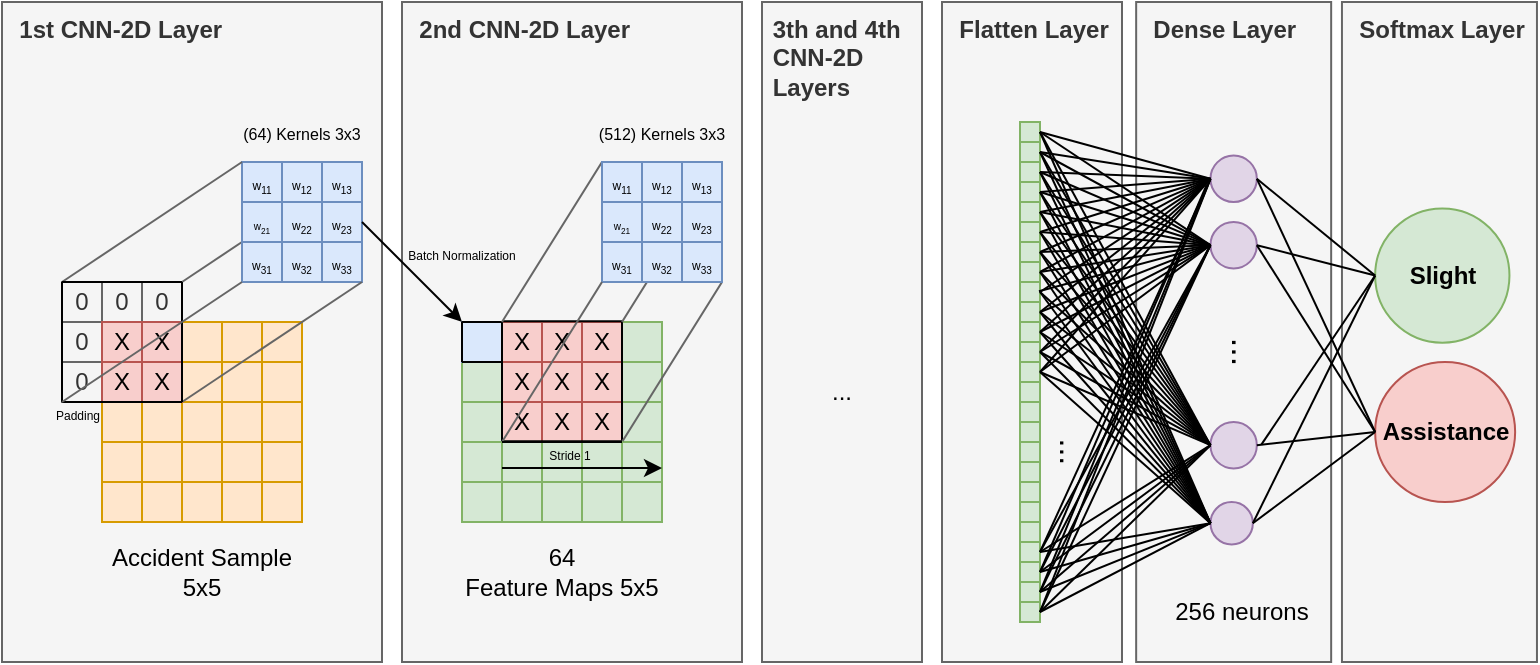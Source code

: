 <mxfile version="21.6.5" type="device">
  <diagram name="Página-1" id="jBcz9zwK7l0HzDHZVu3Y">
    <mxGraphModel dx="1145" dy="1872" grid="1" gridSize="10" guides="1" tooltips="1" connect="1" arrows="1" fold="1" page="1" pageScale="1" pageWidth="827" pageHeight="1169" math="0" shadow="0">
      <root>
        <mxCell id="0" />
        <mxCell id="1" parent="0" />
        <mxCell id="fx7FQPBRw_7MpNHda7E8-191" value="&lt;b&gt;&amp;nbsp; 1st CNN-2D Layer&lt;/b&gt;" style="rounded=0;whiteSpace=wrap;html=1;fillColor=#f5f5f5;strokeColor=#666666;fontColor=#333333;horizontal=1;verticalAlign=top;align=left;" parent="1" vertex="1">
          <mxGeometry x="10" y="-70" width="190" height="330" as="geometry" />
        </mxCell>
        <mxCell id="fx7FQPBRw_7MpNHda7E8-94" value="" style="endArrow=none;html=1;rounded=0;entryX=1;entryY=0;entryDx=0;entryDy=0;exitX=1;exitY=0;exitDx=0;exitDy=0;fillColor=#f5f5f5;strokeColor=#666666;" parent="1" source="gmC2cNr3imGh63kaWOty-576" target="fx7FQPBRw_7MpNHda7E8-60" edge="1">
          <mxGeometry width="50" height="50" relative="1" as="geometry">
            <mxPoint x="100" y="50" as="sourcePoint" />
            <mxPoint x="220" y="90" as="targetPoint" />
          </mxGeometry>
        </mxCell>
        <mxCell id="fx7FQPBRw_7MpNHda7E8-73" value="" style="group" parent="1" vertex="1" connectable="0">
          <mxGeometry x="130" y="10" width="60" height="90" as="geometry" />
        </mxCell>
        <mxCell id="fx7FQPBRw_7MpNHda7E8-70" value="" style="group" parent="fx7FQPBRw_7MpNHda7E8-73" vertex="1" connectable="0">
          <mxGeometry width="60" height="60" as="geometry" />
        </mxCell>
        <mxCell id="fx7FQPBRw_7MpNHda7E8-1" value="" style="whiteSpace=wrap;html=1;aspect=fixed;" parent="fx7FQPBRw_7MpNHda7E8-70" vertex="1">
          <mxGeometry width="60" height="60" as="geometry" />
        </mxCell>
        <mxCell id="fx7FQPBRw_7MpNHda7E8-57" value="&lt;font style=&quot;font-size: 6px;&quot;&gt;w&lt;sub&gt;11&lt;/sub&gt;&lt;/font&gt;" style="whiteSpace=wrap;html=1;aspect=fixed;fillColor=#dae8fc;strokeColor=#6c8ebf;" parent="fx7FQPBRw_7MpNHda7E8-70" vertex="1">
          <mxGeometry width="20" height="20" as="geometry" />
        </mxCell>
        <mxCell id="fx7FQPBRw_7MpNHda7E8-59" value="&lt;font style=&quot;font-size: 6px;&quot;&gt;w&lt;sub style=&quot;border-color: var(--border-color);&quot;&gt;12&lt;/sub&gt;&lt;/font&gt;" style="whiteSpace=wrap;html=1;aspect=fixed;fillColor=#dae8fc;strokeColor=#6c8ebf;" parent="fx7FQPBRw_7MpNHda7E8-70" vertex="1">
          <mxGeometry x="20" width="20" height="20" as="geometry" />
        </mxCell>
        <mxCell id="fx7FQPBRw_7MpNHda7E8-60" value="&lt;font style=&quot;font-size: 6px;&quot;&gt;w&lt;sub style=&quot;border-color: var(--border-color);&quot;&gt;13&lt;/sub&gt;&lt;/font&gt;" style="whiteSpace=wrap;html=1;aspect=fixed;fillColor=#dae8fc;strokeColor=#6c8ebf;" parent="fx7FQPBRw_7MpNHda7E8-70" vertex="1">
          <mxGeometry x="40" width="20" height="20" as="geometry" />
        </mxCell>
        <mxCell id="fx7FQPBRw_7MpNHda7E8-62" value="&lt;font style=&quot;font-size: 5px;&quot;&gt;w&lt;sub style=&quot;border-color: var(--border-color);&quot;&gt;21&lt;/sub&gt;&lt;/font&gt;" style="whiteSpace=wrap;html=1;aspect=fixed;fillColor=#dae8fc;strokeColor=#6c8ebf;" parent="fx7FQPBRw_7MpNHda7E8-70" vertex="1">
          <mxGeometry y="20" width="20" height="20" as="geometry" />
        </mxCell>
        <mxCell id="fx7FQPBRw_7MpNHda7E8-63" value="&lt;font style=&quot;font-size: 6px;&quot;&gt;w&lt;sub style=&quot;border-color: var(--border-color);&quot;&gt;22&lt;/sub&gt;&lt;/font&gt;" style="whiteSpace=wrap;html=1;aspect=fixed;fillColor=#dae8fc;strokeColor=#6c8ebf;" parent="fx7FQPBRw_7MpNHda7E8-70" vertex="1">
          <mxGeometry x="20" y="20" width="20" height="20" as="geometry" />
        </mxCell>
        <mxCell id="fx7FQPBRw_7MpNHda7E8-64" value="&lt;font style=&quot;font-size: 6px;&quot;&gt;w&lt;sub style=&quot;border-color: var(--border-color);&quot;&gt;23&lt;/sub&gt;&lt;/font&gt;" style="whiteSpace=wrap;html=1;aspect=fixed;fillColor=#dae8fc;strokeColor=#6c8ebf;" parent="fx7FQPBRw_7MpNHda7E8-70" vertex="1">
          <mxGeometry x="40" y="20" width="20" height="20" as="geometry" />
        </mxCell>
        <mxCell id="fx7FQPBRw_7MpNHda7E8-65" value="&lt;font style=&quot;font-size: 6px;&quot;&gt;w&lt;sub style=&quot;border-color: var(--border-color);&quot;&gt;31&lt;/sub&gt;&lt;/font&gt;" style="whiteSpace=wrap;html=1;aspect=fixed;fillColor=#dae8fc;strokeColor=#6c8ebf;" parent="fx7FQPBRw_7MpNHda7E8-70" vertex="1">
          <mxGeometry y="40" width="20" height="20" as="geometry" />
        </mxCell>
        <mxCell id="fx7FQPBRw_7MpNHda7E8-66" value="&lt;font style=&quot;font-size: 6px;&quot;&gt;w&lt;sub style=&quot;border-color: var(--border-color);&quot;&gt;32&lt;/sub&gt;&lt;/font&gt;" style="whiteSpace=wrap;html=1;aspect=fixed;fillColor=#dae8fc;strokeColor=#6c8ebf;" parent="fx7FQPBRw_7MpNHda7E8-70" vertex="1">
          <mxGeometry x="20" y="40" width="20" height="20" as="geometry" />
        </mxCell>
        <mxCell id="fx7FQPBRw_7MpNHda7E8-67" value="&lt;font style=&quot;font-size: 6px;&quot;&gt;w&lt;sub style=&quot;border-color: var(--border-color);&quot;&gt;33&lt;/sub&gt;&lt;/font&gt;" style="whiteSpace=wrap;html=1;aspect=fixed;fillColor=#dae8fc;strokeColor=#6c8ebf;" parent="fx7FQPBRw_7MpNHda7E8-70" vertex="1">
          <mxGeometry x="40" y="40" width="20" height="20" as="geometry" />
        </mxCell>
        <mxCell id="fx7FQPBRw_7MpNHda7E8-91" value="" style="endArrow=none;html=1;rounded=0;entryX=0;entryY=0;entryDx=0;entryDy=0;exitX=0;exitY=0;exitDx=0;exitDy=0;fillColor=#f5f5f5;strokeColor=#666666;" parent="1" source="fx7FQPBRw_7MpNHda7E8-84" target="fx7FQPBRw_7MpNHda7E8-57" edge="1">
          <mxGeometry width="50" height="50" relative="1" as="geometry">
            <mxPoint x="20" y="50" as="sourcePoint" />
            <mxPoint x="190" y="110" as="targetPoint" />
          </mxGeometry>
        </mxCell>
        <mxCell id="fx7FQPBRw_7MpNHda7E8-95" value="" style="group" parent="1" vertex="1" connectable="0">
          <mxGeometry x="240" y="90" width="140" height="170" as="geometry" />
        </mxCell>
        <mxCell id="fx7FQPBRw_7MpNHda7E8-96" value="" style="group" parent="fx7FQPBRw_7MpNHda7E8-95" vertex="1" connectable="0">
          <mxGeometry width="140" height="170" as="geometry" />
        </mxCell>
        <mxCell id="fx7FQPBRw_7MpNHda7E8-192" value="&lt;b&gt;&amp;nbsp; 2nd CNN-2D Layer&lt;/b&gt;" style="rounded=0;whiteSpace=wrap;html=1;fillColor=#f5f5f5;strokeColor=#666666;fontColor=#333333;horizontal=1;verticalAlign=top;align=left;" parent="fx7FQPBRw_7MpNHda7E8-96" vertex="1">
          <mxGeometry x="-30" y="-160" width="170" height="330" as="geometry" />
        </mxCell>
        <mxCell id="gmC2cNr3imGh63kaWOty-4" value="" style="group" parent="fx7FQPBRw_7MpNHda7E8-96" vertex="1" connectable="0">
          <mxGeometry width="100" height="130" as="geometry" />
        </mxCell>
        <mxCell id="gmC2cNr3imGh63kaWOty-5" value="" style="group" parent="gmC2cNr3imGh63kaWOty-4" vertex="1" connectable="0">
          <mxGeometry width="100" height="100" as="geometry" />
        </mxCell>
        <mxCell id="gmC2cNr3imGh63kaWOty-9" value="" style="endArrow=none;html=1;rounded=0;entryX=0.75;entryY=0;entryDx=0;entryDy=0;" parent="gmC2cNr3imGh63kaWOty-5" edge="1">
          <mxGeometry width="50" height="50" relative="1" as="geometry">
            <mxPoint x="80" y="100" as="sourcePoint" />
            <mxPoint x="80" as="targetPoint" />
          </mxGeometry>
        </mxCell>
        <mxCell id="gmC2cNr3imGh63kaWOty-13" value="" style="endArrow=none;html=1;rounded=0;entryX=0.75;entryY=0;entryDx=0;entryDy=0;" parent="gmC2cNr3imGh63kaWOty-5" edge="1">
          <mxGeometry width="50" height="50" relative="1" as="geometry">
            <mxPoint y="80" as="sourcePoint" />
            <mxPoint x="100" y="80" as="targetPoint" />
          </mxGeometry>
        </mxCell>
        <mxCell id="gmC2cNr3imGh63kaWOty-14" value="" style="whiteSpace=wrap;html=1;aspect=fixed;fillColor=#d5e8d4;strokeColor=#82b366;container=0;" parent="gmC2cNr3imGh63kaWOty-5" vertex="1">
          <mxGeometry x="80" y="80" width="20" height="20" as="geometry" />
        </mxCell>
        <mxCell id="gmC2cNr3imGh63kaWOty-15" value="" style="whiteSpace=wrap;html=1;aspect=fixed;fillColor=#d5e8d4;strokeColor=#82b366;container=0;" parent="gmC2cNr3imGh63kaWOty-5" vertex="1">
          <mxGeometry x="80" y="60" width="20" height="20" as="geometry" />
        </mxCell>
        <mxCell id="gmC2cNr3imGh63kaWOty-16" value="" style="whiteSpace=wrap;html=1;aspect=fixed;fillColor=#d5e8d4;strokeColor=#82b366;container=0;" parent="gmC2cNr3imGh63kaWOty-5" vertex="1">
          <mxGeometry x="80" y="40" width="20" height="20" as="geometry" />
        </mxCell>
        <mxCell id="gmC2cNr3imGh63kaWOty-17" value="" style="whiteSpace=wrap;html=1;aspect=fixed;fillColor=#d5e8d4;strokeColor=#82b366;container=0;" parent="gmC2cNr3imGh63kaWOty-5" vertex="1">
          <mxGeometry x="80" y="20" width="20" height="20" as="geometry" />
        </mxCell>
        <mxCell id="gmC2cNr3imGh63kaWOty-18" value="" style="whiteSpace=wrap;html=1;aspect=fixed;fillColor=#d5e8d4;strokeColor=#82b366;container=0;" parent="gmC2cNr3imGh63kaWOty-5" vertex="1">
          <mxGeometry x="80" width="20" height="20" as="geometry" />
        </mxCell>
        <mxCell id="gmC2cNr3imGh63kaWOty-19" value="" style="whiteSpace=wrap;html=1;aspect=fixed;fillColor=#d5e8d4;strokeColor=#82b366;container=0;" parent="gmC2cNr3imGh63kaWOty-5" vertex="1">
          <mxGeometry x="60" y="80" width="20" height="20" as="geometry" />
        </mxCell>
        <mxCell id="gmC2cNr3imGh63kaWOty-20" value="" style="whiteSpace=wrap;html=1;aspect=fixed;fillColor=#d5e8d4;strokeColor=#82b366;container=0;" parent="gmC2cNr3imGh63kaWOty-5" vertex="1">
          <mxGeometry x="40" y="80" width="20" height="20" as="geometry" />
        </mxCell>
        <mxCell id="gmC2cNr3imGh63kaWOty-21" value="" style="whiteSpace=wrap;html=1;aspect=fixed;fillColor=#d5e8d4;strokeColor=#82b366;container=0;" parent="gmC2cNr3imGh63kaWOty-5" vertex="1">
          <mxGeometry y="80" width="20" height="20" as="geometry" />
        </mxCell>
        <mxCell id="gmC2cNr3imGh63kaWOty-22" value="" style="whiteSpace=wrap;html=1;aspect=fixed;fillColor=#d5e8d4;strokeColor=#82b366;container=0;" parent="gmC2cNr3imGh63kaWOty-5" vertex="1">
          <mxGeometry x="20" y="80" width="20" height="20" as="geometry" />
        </mxCell>
        <mxCell id="gmC2cNr3imGh63kaWOty-23" value="" style="whiteSpace=wrap;html=1;aspect=fixed;fillColor=#d5e8d4;strokeColor=#82b366;container=0;" parent="gmC2cNr3imGh63kaWOty-5" vertex="1">
          <mxGeometry y="60" width="20" height="20" as="geometry" />
        </mxCell>
        <mxCell id="gmC2cNr3imGh63kaWOty-36" value="" style="whiteSpace=wrap;html=1;aspect=fixed;fillColor=#d5e8d4;strokeColor=#82b366;container=0;" parent="gmC2cNr3imGh63kaWOty-5" vertex="1">
          <mxGeometry y="40" width="20" height="20" as="geometry" />
        </mxCell>
        <mxCell id="gmC2cNr3imGh63kaWOty-50" value="" style="whiteSpace=wrap;html=1;aspect=fixed;fillColor=#d5e8d4;strokeColor=#82b366;container=0;" parent="gmC2cNr3imGh63kaWOty-5" vertex="1">
          <mxGeometry y="20" width="20" height="20" as="geometry" />
        </mxCell>
        <mxCell id="gmC2cNr3imGh63kaWOty-51" value="" style="whiteSpace=wrap;html=1;aspect=fixed;fillColor=#dae8fc;strokeColor=#6c8ebf;container=0;" parent="gmC2cNr3imGh63kaWOty-5" vertex="1">
          <mxGeometry width="20" height="20" as="geometry" />
        </mxCell>
        <mxCell id="gmC2cNr3imGh63kaWOty-240" value="" style="endArrow=none;html=1;rounded=0;entryX=0;entryY=0;entryDx=0;entryDy=0;exitX=0;exitY=0;exitDx=0;exitDy=0;" parent="gmC2cNr3imGh63kaWOty-5" source="gmC2cNr3imGh63kaWOty-50" target="gmC2cNr3imGh63kaWOty-51" edge="1">
          <mxGeometry width="50" height="50" relative="1" as="geometry">
            <mxPoint x="-10" y="110" as="sourcePoint" />
            <mxPoint x="40" y="60" as="targetPoint" />
          </mxGeometry>
        </mxCell>
        <mxCell id="gmC2cNr3imGh63kaWOty-241" value="" style="endArrow=none;html=1;rounded=0;entryX=1;entryY=1;entryDx=0;entryDy=0;exitX=0;exitY=0;exitDx=0;exitDy=0;" parent="gmC2cNr3imGh63kaWOty-5" source="gmC2cNr3imGh63kaWOty-50" target="gmC2cNr3imGh63kaWOty-51" edge="1">
          <mxGeometry width="50" height="50" relative="1" as="geometry">
            <mxPoint x="10" y="30" as="sourcePoint" />
            <mxPoint x="10" y="10" as="targetPoint" />
          </mxGeometry>
        </mxCell>
        <mxCell id="gmC2cNr3imGh63kaWOty-242" value="" style="endArrow=none;html=1;rounded=0;entryX=1;entryY=0;entryDx=0;entryDy=0;exitX=1;exitY=1;exitDx=0;exitDy=0;" parent="gmC2cNr3imGh63kaWOty-5" source="gmC2cNr3imGh63kaWOty-51" target="gmC2cNr3imGh63kaWOty-51" edge="1">
          <mxGeometry width="50" height="50" relative="1" as="geometry">
            <mxPoint x="20" y="40" as="sourcePoint" />
            <mxPoint x="20" y="20" as="targetPoint" />
          </mxGeometry>
        </mxCell>
        <mxCell id="gmC2cNr3imGh63kaWOty-244" value="" style="endArrow=none;html=1;rounded=0;entryX=0;entryY=0;entryDx=0;entryDy=0;exitX=1;exitY=0;exitDx=0;exitDy=0;" parent="gmC2cNr3imGh63kaWOty-5" source="gmC2cNr3imGh63kaWOty-51" target="gmC2cNr3imGh63kaWOty-51" edge="1">
          <mxGeometry width="50" height="50" relative="1" as="geometry">
            <mxPoint x="40" y="60" as="sourcePoint" />
            <mxPoint x="40" y="40" as="targetPoint" />
          </mxGeometry>
        </mxCell>
        <mxCell id="gmC2cNr3imGh63kaWOty-261" value="" style="endArrow=none;html=1;rounded=0;entryX=1;entryY=1;entryDx=0;entryDy=0;exitX=0;exitY=0;exitDx=0;exitDy=0;" parent="gmC2cNr3imGh63kaWOty-5" source="gmC2cNr3imGh63kaWOty-15" target="gmC2cNr3imGh63kaWOty-36" edge="1">
          <mxGeometry width="50" height="50" relative="1" as="geometry">
            <mxPoint x="90" y="70" as="sourcePoint" />
            <mxPoint x="90" y="10" as="targetPoint" />
          </mxGeometry>
        </mxCell>
        <mxCell id="gmC2cNr3imGh63kaWOty-40" value="64&lt;br&gt;Feature Maps 5x5" style="text;html=1;strokeColor=none;fillColor=none;align=center;verticalAlign=middle;whiteSpace=wrap;rounded=0;" parent="gmC2cNr3imGh63kaWOty-4" vertex="1">
          <mxGeometry y="110" width="100" height="30" as="geometry" />
        </mxCell>
        <mxCell id="gmC2cNr3imGh63kaWOty-57" value="" style="group" parent="fx7FQPBRw_7MpNHda7E8-96" vertex="1" connectable="0">
          <mxGeometry x="20" width="60" height="60" as="geometry" />
        </mxCell>
        <mxCell id="gmC2cNr3imGh63kaWOty-43" value="X" style="whiteSpace=wrap;html=1;aspect=fixed;fillColor=#f8cecc;strokeColor=#b85450;container=0;" parent="gmC2cNr3imGh63kaWOty-57" vertex="1">
          <mxGeometry y="40" width="20" height="20" as="geometry" />
        </mxCell>
        <mxCell id="gmC2cNr3imGh63kaWOty-45" value="X" style="whiteSpace=wrap;html=1;aspect=fixed;fillColor=#f8cecc;strokeColor=#b85450;container=0;" parent="gmC2cNr3imGh63kaWOty-57" vertex="1">
          <mxGeometry x="20" y="40" width="20" height="20" as="geometry" />
        </mxCell>
        <mxCell id="gmC2cNr3imGh63kaWOty-52" value="X" style="whiteSpace=wrap;html=1;aspect=fixed;fillColor=#f8cecc;strokeColor=#b85450;container=0;" parent="gmC2cNr3imGh63kaWOty-57" vertex="1">
          <mxGeometry x="40" y="40" width="20" height="20" as="geometry" />
        </mxCell>
        <mxCell id="gmC2cNr3imGh63kaWOty-44" value="X" style="whiteSpace=wrap;html=1;aspect=fixed;fillColor=#f8cecc;strokeColor=#b85450;container=0;" parent="gmC2cNr3imGh63kaWOty-57" vertex="1">
          <mxGeometry y="20" width="20" height="20" as="geometry" />
        </mxCell>
        <mxCell id="gmC2cNr3imGh63kaWOty-46" value="X" style="whiteSpace=wrap;html=1;aspect=fixed;fillColor=#f8cecc;strokeColor=#b85450;container=0;" parent="gmC2cNr3imGh63kaWOty-57" vertex="1">
          <mxGeometry x="20" y="20" width="20" height="20" as="geometry" />
        </mxCell>
        <mxCell id="gmC2cNr3imGh63kaWOty-53" value="X" style="whiteSpace=wrap;html=1;aspect=fixed;fillColor=#f8cecc;strokeColor=#b85450;container=0;" parent="gmC2cNr3imGh63kaWOty-57" vertex="1">
          <mxGeometry x="40" y="20" width="20" height="20" as="geometry" />
        </mxCell>
        <mxCell id="gmC2cNr3imGh63kaWOty-54" value="X" style="whiteSpace=wrap;html=1;aspect=fixed;fillColor=#f8cecc;strokeColor=#b85450;container=0;" parent="gmC2cNr3imGh63kaWOty-57" vertex="1">
          <mxGeometry width="20" height="20" as="geometry" />
        </mxCell>
        <mxCell id="gmC2cNr3imGh63kaWOty-55" value="X" style="whiteSpace=wrap;html=1;aspect=fixed;fillColor=#f8cecc;strokeColor=#b85450;container=0;" parent="gmC2cNr3imGh63kaWOty-57" vertex="1">
          <mxGeometry x="20" width="20" height="20" as="geometry" />
        </mxCell>
        <mxCell id="gmC2cNr3imGh63kaWOty-56" value="X" style="whiteSpace=wrap;html=1;aspect=fixed;fillColor=#f8cecc;strokeColor=#b85450;container=0;" parent="gmC2cNr3imGh63kaWOty-57" vertex="1">
          <mxGeometry x="40" width="20" height="20" as="geometry" />
        </mxCell>
        <mxCell id="gmC2cNr3imGh63kaWOty-102" value="" style="endArrow=none;html=1;rounded=0;exitX=0;exitY=1;exitDx=0;exitDy=0;entryX=0;entryY=0;entryDx=0;entryDy=0;" parent="gmC2cNr3imGh63kaWOty-57" edge="1">
          <mxGeometry width="50" height="50" relative="1" as="geometry">
            <mxPoint y="59.67" as="sourcePoint" />
            <mxPoint x="60" y="59.67" as="targetPoint" />
          </mxGeometry>
        </mxCell>
        <mxCell id="gmC2cNr3imGh63kaWOty-103" value="" style="endArrow=none;html=1;rounded=0;exitX=0;exitY=0;exitDx=0;exitDy=0;entryX=0;entryY=1;entryDx=0;entryDy=0;" parent="gmC2cNr3imGh63kaWOty-57" edge="1">
          <mxGeometry width="50" height="50" relative="1" as="geometry">
            <mxPoint y="-0.33" as="sourcePoint" />
            <mxPoint y="59.67" as="targetPoint" />
          </mxGeometry>
        </mxCell>
        <mxCell id="gmC2cNr3imGh63kaWOty-104" value="" style="endArrow=none;html=1;rounded=0;exitX=0;exitY=1;exitDx=0;exitDy=0;entryX=0;entryY=0;entryDx=0;entryDy=0;" parent="gmC2cNr3imGh63kaWOty-57" edge="1">
          <mxGeometry width="50" height="50" relative="1" as="geometry">
            <mxPoint y="-0.33" as="sourcePoint" />
            <mxPoint x="60" y="-0.33" as="targetPoint" />
          </mxGeometry>
        </mxCell>
        <mxCell id="gmC2cNr3imGh63kaWOty-105" value="" style="endArrow=none;html=1;rounded=0;entryX=1;entryY=0;entryDx=0;entryDy=0;exitX=1;exitY=1;exitDx=0;exitDy=0;" parent="gmC2cNr3imGh63kaWOty-57" source="gmC2cNr3imGh63kaWOty-52" target="gmC2cNr3imGh63kaWOty-56" edge="1">
          <mxGeometry width="50" height="50" relative="1" as="geometry">
            <mxPoint x="-84" y="60" as="sourcePoint" />
            <mxPoint x="-34" y="10" as="targetPoint" />
          </mxGeometry>
        </mxCell>
        <mxCell id="gmC2cNr3imGh63kaWOty-109" value="" style="endArrow=none;html=1;rounded=0;entryX=1;entryY=0;entryDx=0;entryDy=0;exitX=1;exitY=0;exitDx=0;exitDy=0;fillColor=#f5f5f5;strokeColor=#666666;" parent="fx7FQPBRw_7MpNHda7E8-96" source="gmC2cNr3imGh63kaWOty-56" target="fx7FQPBRw_7MpNHda7E8-199" edge="1">
          <mxGeometry width="50" height="50" relative="1" as="geometry">
            <mxPoint x="30" y="90" as="sourcePoint" />
            <mxPoint x="80" y="-10" as="targetPoint" />
          </mxGeometry>
        </mxCell>
        <mxCell id="gmC2cNr3imGh63kaWOty-106" value="" style="endArrow=none;html=1;rounded=0;entryX=1;entryY=1;entryDx=0;entryDy=0;exitX=1;exitY=1;exitDx=0;exitDy=0;fillColor=#f5f5f5;strokeColor=#666666;" parent="fx7FQPBRw_7MpNHda7E8-96" source="gmC2cNr3imGh63kaWOty-52" target="fx7FQPBRw_7MpNHda7E8-205" edge="1">
          <mxGeometry width="50" height="50" relative="1" as="geometry">
            <mxPoint x="-174" y="50" as="sourcePoint" />
            <mxPoint x="-74" y="-10" as="targetPoint" />
          </mxGeometry>
        </mxCell>
        <mxCell id="gmC2cNr3imGh63kaWOty-107" value="" style="endArrow=none;html=1;rounded=0;entryX=0;entryY=0;entryDx=0;entryDy=0;exitX=0;exitY=0;exitDx=0;exitDy=0;fillColor=#f5f5f5;strokeColor=#666666;" parent="fx7FQPBRw_7MpNHda7E8-96" source="gmC2cNr3imGh63kaWOty-54" target="fx7FQPBRw_7MpNHda7E8-197" edge="1">
          <mxGeometry width="50" height="50" relative="1" as="geometry">
            <mxPoint x="90" y="90" as="sourcePoint" />
            <mxPoint x="140" y="-10" as="targetPoint" />
          </mxGeometry>
        </mxCell>
        <mxCell id="fx7FQPBRw_7MpNHda7E8-195" value="" style="group" parent="fx7FQPBRw_7MpNHda7E8-96" vertex="1" connectable="0">
          <mxGeometry x="70" y="-80" width="60" height="60" as="geometry" />
        </mxCell>
        <mxCell id="fx7FQPBRw_7MpNHda7E8-196" value="" style="whiteSpace=wrap;html=1;aspect=fixed;" parent="fx7FQPBRw_7MpNHda7E8-195" vertex="1">
          <mxGeometry width="60" height="60" as="geometry" />
        </mxCell>
        <mxCell id="gmC2cNr3imGh63kaWOty-111" value="" style="group" parent="fx7FQPBRw_7MpNHda7E8-195" vertex="1" connectable="0">
          <mxGeometry width="60" height="60" as="geometry" />
        </mxCell>
        <mxCell id="fx7FQPBRw_7MpNHda7E8-197" value="&lt;font style=&quot;font-size: 6px;&quot;&gt;w&lt;sub&gt;11&lt;/sub&gt;&lt;/font&gt;" style="whiteSpace=wrap;html=1;aspect=fixed;fillColor=#dae8fc;strokeColor=#6c8ebf;" parent="gmC2cNr3imGh63kaWOty-111" vertex="1">
          <mxGeometry width="20" height="20" as="geometry" />
        </mxCell>
        <mxCell id="fx7FQPBRw_7MpNHda7E8-198" value="&lt;font style=&quot;font-size: 6px;&quot;&gt;w&lt;sub style=&quot;border-color: var(--border-color);&quot;&gt;12&lt;/sub&gt;&lt;/font&gt;" style="whiteSpace=wrap;html=1;aspect=fixed;fillColor=#dae8fc;strokeColor=#6c8ebf;" parent="gmC2cNr3imGh63kaWOty-111" vertex="1">
          <mxGeometry x="20" width="20" height="20" as="geometry" />
        </mxCell>
        <mxCell id="fx7FQPBRw_7MpNHda7E8-199" value="&lt;font style=&quot;font-size: 6px;&quot;&gt;w&lt;sub style=&quot;border-color: var(--border-color);&quot;&gt;13&lt;/sub&gt;&lt;/font&gt;" style="whiteSpace=wrap;html=1;aspect=fixed;fillColor=#dae8fc;strokeColor=#6c8ebf;" parent="gmC2cNr3imGh63kaWOty-111" vertex="1">
          <mxGeometry x="40" width="20" height="20" as="geometry" />
        </mxCell>
        <mxCell id="fx7FQPBRw_7MpNHda7E8-200" value="&lt;font style=&quot;font-size: 5px;&quot;&gt;w&lt;sub style=&quot;border-color: var(--border-color);&quot;&gt;21&lt;/sub&gt;&lt;/font&gt;" style="whiteSpace=wrap;html=1;aspect=fixed;fillColor=#dae8fc;strokeColor=#6c8ebf;" parent="gmC2cNr3imGh63kaWOty-111" vertex="1">
          <mxGeometry y="20" width="20" height="20" as="geometry" />
        </mxCell>
        <mxCell id="fx7FQPBRw_7MpNHda7E8-201" value="&lt;font style=&quot;font-size: 6px;&quot;&gt;w&lt;sub style=&quot;border-color: var(--border-color);&quot;&gt;22&lt;/sub&gt;&lt;/font&gt;" style="whiteSpace=wrap;html=1;aspect=fixed;fillColor=#dae8fc;strokeColor=#6c8ebf;" parent="gmC2cNr3imGh63kaWOty-111" vertex="1">
          <mxGeometry x="20" y="20" width="20" height="20" as="geometry" />
        </mxCell>
        <mxCell id="fx7FQPBRw_7MpNHda7E8-202" value="&lt;font style=&quot;font-size: 6px;&quot;&gt;w&lt;sub style=&quot;border-color: var(--border-color);&quot;&gt;23&lt;/sub&gt;&lt;/font&gt;" style="whiteSpace=wrap;html=1;aspect=fixed;fillColor=#dae8fc;strokeColor=#6c8ebf;" parent="gmC2cNr3imGh63kaWOty-111" vertex="1">
          <mxGeometry x="40" y="20" width="20" height="20" as="geometry" />
        </mxCell>
        <mxCell id="fx7FQPBRw_7MpNHda7E8-203" value="&lt;font style=&quot;font-size: 6px;&quot;&gt;w&lt;sub style=&quot;border-color: var(--border-color);&quot;&gt;31&lt;/sub&gt;&lt;/font&gt;" style="whiteSpace=wrap;html=1;aspect=fixed;fillColor=#dae8fc;strokeColor=#6c8ebf;" parent="gmC2cNr3imGh63kaWOty-111" vertex="1">
          <mxGeometry y="40" width="20" height="20" as="geometry" />
        </mxCell>
        <mxCell id="fx7FQPBRw_7MpNHda7E8-204" value="&lt;font style=&quot;font-size: 6px;&quot;&gt;w&lt;sub style=&quot;border-color: var(--border-color);&quot;&gt;32&lt;/sub&gt;&lt;/font&gt;" style="whiteSpace=wrap;html=1;aspect=fixed;fillColor=#dae8fc;strokeColor=#6c8ebf;" parent="gmC2cNr3imGh63kaWOty-111" vertex="1">
          <mxGeometry x="20" y="40" width="20" height="20" as="geometry" />
        </mxCell>
        <mxCell id="fx7FQPBRw_7MpNHda7E8-205" value="&lt;font style=&quot;font-size: 6px;&quot;&gt;w&lt;sub style=&quot;border-color: var(--border-color);&quot;&gt;33&lt;/sub&gt;&lt;/font&gt;" style="whiteSpace=wrap;html=1;aspect=fixed;fillColor=#dae8fc;strokeColor=#6c8ebf;" parent="gmC2cNr3imGh63kaWOty-111" vertex="1">
          <mxGeometry x="40" y="40" width="20" height="20" as="geometry" />
        </mxCell>
        <mxCell id="gmC2cNr3imGh63kaWOty-258" value="" style="whiteSpace=wrap;html=1;aspect=fixed;fillColor=#d5e8d4;strokeColor=#82b366;container=0;" parent="fx7FQPBRw_7MpNHda7E8-96" vertex="1">
          <mxGeometry x="60" y="60" width="20" height="20" as="geometry" />
        </mxCell>
        <mxCell id="gmC2cNr3imGh63kaWOty-259" value="" style="whiteSpace=wrap;html=1;aspect=fixed;fillColor=#d5e8d4;strokeColor=#82b366;container=0;" parent="fx7FQPBRw_7MpNHda7E8-96" vertex="1">
          <mxGeometry x="40" y="60" width="20" height="20" as="geometry" />
        </mxCell>
        <mxCell id="gmC2cNr3imGh63kaWOty-260" value="" style="whiteSpace=wrap;html=1;aspect=fixed;fillColor=#d5e8d4;strokeColor=#82b366;container=0;" parent="fx7FQPBRw_7MpNHda7E8-96" vertex="1">
          <mxGeometry x="20" y="60" width="20" height="20" as="geometry" />
        </mxCell>
        <mxCell id="gmC2cNr3imGh63kaWOty-108" value="" style="endArrow=none;html=1;rounded=0;entryX=0;entryY=1;entryDx=0;entryDy=0;exitX=1;exitY=0;exitDx=0;exitDy=0;fillColor=#f5f5f5;strokeColor=#666666;" parent="fx7FQPBRw_7MpNHda7E8-96" source="gmC2cNr3imGh63kaWOty-23" target="fx7FQPBRw_7MpNHda7E8-203" edge="1">
          <mxGeometry width="50" height="50" relative="1" as="geometry">
            <mxPoint x="30" y="30" as="sourcePoint" />
            <mxPoint x="80" y="-70" as="targetPoint" />
          </mxGeometry>
        </mxCell>
        <mxCell id="gmC2cNr3imGh63kaWOty-262" value="" style="endArrow=none;html=1;rounded=0;entryX=0;entryY=1;entryDx=0;entryDy=0;exitX=0;exitY=0;exitDx=0;exitDy=0;" parent="fx7FQPBRw_7MpNHda7E8-96" source="gmC2cNr3imGh63kaWOty-15" target="gmC2cNr3imGh63kaWOty-43" edge="1">
          <mxGeometry width="50" height="50" relative="1" as="geometry">
            <mxPoint x="90" y="70" as="sourcePoint" />
            <mxPoint x="90" y="10" as="targetPoint" />
          </mxGeometry>
        </mxCell>
        <mxCell id="gmC2cNr3imGh63kaWOty-564" value="&lt;font style=&quot;font-size: 6px;&quot;&gt;Batch Normalization&lt;/font&gt;" style="text;html=1;strokeColor=none;fillColor=none;align=center;verticalAlign=middle;whiteSpace=wrap;rounded=0;rotation=0;" parent="fx7FQPBRw_7MpNHda7E8-96" vertex="1">
          <mxGeometry x="-30" y="-50" width="60" height="30" as="geometry" />
        </mxCell>
        <mxCell id="gmC2cNr3imGh63kaWOty-237" value="&lt;font style=&quot;font-size: 8px;&quot;&gt;(512) Kernels 3x3&lt;/font&gt;" style="text;html=1;strokeColor=none;fillColor=none;align=center;verticalAlign=middle;whiteSpace=wrap;rounded=0;" parent="fx7FQPBRw_7MpNHda7E8-96" vertex="1">
          <mxGeometry x="65" y="-110" width="70" height="30" as="geometry" />
        </mxCell>
        <mxCell id="1yNlWIdsg4cYrgy2wnR2-56" value="" style="endArrow=classic;html=1;rounded=0;exitX=0;exitY=0.5;exitDx=0;exitDy=0;entryX=1;entryY=0.5;entryDx=0;entryDy=0;" edge="1" parent="fx7FQPBRw_7MpNHda7E8-96">
          <mxGeometry width="50" height="50" relative="1" as="geometry">
            <mxPoint x="20.0" y="73" as="sourcePoint" />
            <mxPoint x="100.0" y="73" as="targetPoint" />
          </mxGeometry>
        </mxCell>
        <mxCell id="fx7FQPBRw_7MpNHda7E8-189" value="" style="endArrow=classic;html=1;rounded=0;entryX=0;entryY=0;entryDx=0;entryDy=0;exitX=1;exitY=0.5;exitDx=0;exitDy=0;" parent="1" source="fx7FQPBRw_7MpNHda7E8-64" target="gmC2cNr3imGh63kaWOty-51" edge="1">
          <mxGeometry x="0.508" y="23" width="50" height="50" relative="1" as="geometry">
            <mxPoint x="230" y="140" as="sourcePoint" />
            <mxPoint x="250" y="90" as="targetPoint" />
            <mxPoint as="offset" />
          </mxGeometry>
        </mxCell>
        <mxCell id="gmC2cNr3imGh63kaWOty-238" value="&lt;font style=&quot;font-size: 8px;&quot;&gt;(64) Kernels 3x3&lt;/font&gt;" style="text;html=1;strokeColor=none;fillColor=none;align=center;verticalAlign=middle;whiteSpace=wrap;rounded=0;" parent="1" vertex="1">
          <mxGeometry x="125" y="-20" width="70" height="30" as="geometry" />
        </mxCell>
        <mxCell id="gmC2cNr3imGh63kaWOty-182" value="" style="group" parent="1" vertex="1" connectable="0">
          <mxGeometry x="437.5" y="90" width="152.5" height="170" as="geometry" />
        </mxCell>
        <mxCell id="gmC2cNr3imGh63kaWOty-344" value="" style="group" parent="1" vertex="1" connectable="0">
          <mxGeometry x="620" y="90" width="152.5" height="170" as="geometry" />
        </mxCell>
        <mxCell id="gmC2cNr3imGh63kaWOty-345" value="" style="group" parent="gmC2cNr3imGh63kaWOty-344" vertex="1" connectable="0">
          <mxGeometry width="152.5" height="170" as="geometry" />
        </mxCell>
        <mxCell id="gmC2cNr3imGh63kaWOty-346" value="" style="group" parent="gmC2cNr3imGh63kaWOty-345" vertex="1" connectable="0">
          <mxGeometry width="152.5" height="170" as="geometry" />
        </mxCell>
        <mxCell id="gmC2cNr3imGh63kaWOty-347" value="" style="group" parent="gmC2cNr3imGh63kaWOty-346" vertex="1" connectable="0">
          <mxGeometry width="152.5" height="170" as="geometry" />
        </mxCell>
        <mxCell id="gmC2cNr3imGh63kaWOty-469" value="" style="group" parent="1" vertex="1" connectable="0">
          <mxGeometry x="577.08" y="-70" width="102.9" height="330" as="geometry" />
        </mxCell>
        <mxCell id="gmC2cNr3imGh63kaWOty-399" value="&lt;b&gt;&amp;nbsp; Dense Layer&lt;/b&gt;" style="rounded=0;whiteSpace=wrap;html=1;fillColor=#f5f5f5;strokeColor=#666666;fontColor=#333333;horizontal=1;verticalAlign=top;align=left;" parent="gmC2cNr3imGh63kaWOty-469" vertex="1">
          <mxGeometry width="97.5" height="330" as="geometry" />
        </mxCell>
        <mxCell id="gmC2cNr3imGh63kaWOty-400" value="" style="ellipse;whiteSpace=wrap;html=1;aspect=fixed;fillColor=#e1d5e7;strokeColor=#9673a6;" parent="gmC2cNr3imGh63kaWOty-469" vertex="1">
          <mxGeometry x="37.16" y="76.81" width="23.19" height="23.19" as="geometry" />
        </mxCell>
        <mxCell id="gmC2cNr3imGh63kaWOty-401" value="" style="ellipse;whiteSpace=wrap;html=1;aspect=fixed;fillColor=#e1d5e7;strokeColor=#9673a6;" parent="gmC2cNr3imGh63kaWOty-469" vertex="1">
          <mxGeometry x="37.16" y="250" width="21.19" height="21.19" as="geometry" />
        </mxCell>
        <mxCell id="gmC2cNr3imGh63kaWOty-402" value="&lt;font style=&quot;&quot;&gt;&lt;font style=&quot;font-size: 17px;&quot;&gt;...&lt;/font&gt;&lt;br&gt;&lt;/font&gt;" style="text;html=1;strokeColor=none;fillColor=none;align=center;verticalAlign=middle;whiteSpace=wrap;rounded=0;rotation=90;" parent="gmC2cNr3imGh63kaWOty-469" vertex="1">
          <mxGeometry x="23.856" y="160" width="58.085" height="30" as="geometry" />
        </mxCell>
        <mxCell id="gmC2cNr3imGh63kaWOty-491" value="256 neurons" style="text;html=1;strokeColor=none;fillColor=none;align=center;verticalAlign=middle;whiteSpace=wrap;rounded=0;" parent="gmC2cNr3imGh63kaWOty-469" vertex="1">
          <mxGeometry x="2.9" y="290" width="100" height="30" as="geometry" />
        </mxCell>
        <mxCell id="1yNlWIdsg4cYrgy2wnR2-4" value="" style="ellipse;whiteSpace=wrap;html=1;aspect=fixed;fillColor=#e1d5e7;strokeColor=#9673a6;" vertex="1" parent="gmC2cNr3imGh63kaWOty-469">
          <mxGeometry x="37.15" y="110" width="23.19" height="23.19" as="geometry" />
        </mxCell>
        <mxCell id="1yNlWIdsg4cYrgy2wnR2-27" value="" style="ellipse;whiteSpace=wrap;html=1;aspect=fixed;fillColor=#e1d5e7;strokeColor=#9673a6;" vertex="1" parent="gmC2cNr3imGh63kaWOty-469">
          <mxGeometry x="37.15" y="210" width="23.19" height="23.19" as="geometry" />
        </mxCell>
        <mxCell id="gmC2cNr3imGh63kaWOty-480" value="" style="group" parent="1" vertex="1" connectable="0">
          <mxGeometry x="480" y="-70" width="97.081" height="330" as="geometry" />
        </mxCell>
        <mxCell id="gmC2cNr3imGh63kaWOty-343" value="&lt;b&gt;&amp;nbsp; Flatten Layer&lt;/b&gt;" style="rounded=0;whiteSpace=wrap;html=1;fillColor=#f5f5f5;strokeColor=#666666;fontColor=#333333;horizontal=1;verticalAlign=top;align=left;" parent="gmC2cNr3imGh63kaWOty-480" vertex="1">
          <mxGeometry width="90" height="330" as="geometry" />
        </mxCell>
        <mxCell id="gmC2cNr3imGh63kaWOty-466" value="" style="group" parent="gmC2cNr3imGh63kaWOty-480" vertex="1" connectable="0">
          <mxGeometry x="39" y="60" width="10" height="250" as="geometry" />
        </mxCell>
        <mxCell id="gmC2cNr3imGh63kaWOty-433" value="" style="group" parent="gmC2cNr3imGh63kaWOty-466" vertex="1" connectable="0">
          <mxGeometry width="10" height="100" as="geometry" />
        </mxCell>
        <mxCell id="gmC2cNr3imGh63kaWOty-404" value="" style="whiteSpace=wrap;html=1;aspect=fixed;fillColor=#d5e8d4;strokeColor=#82b366;container=0;" parent="gmC2cNr3imGh63kaWOty-433" vertex="1">
          <mxGeometry width="10" height="10" as="geometry" />
        </mxCell>
        <mxCell id="gmC2cNr3imGh63kaWOty-405" value="" style="whiteSpace=wrap;html=1;aspect=fixed;fillColor=#d5e8d4;strokeColor=#82b366;container=0;" parent="gmC2cNr3imGh63kaWOty-433" vertex="1">
          <mxGeometry y="10" width="10" height="10" as="geometry" />
        </mxCell>
        <mxCell id="gmC2cNr3imGh63kaWOty-406" value="" style="whiteSpace=wrap;html=1;aspect=fixed;fillColor=#d5e8d4;strokeColor=#82b366;container=0;" parent="gmC2cNr3imGh63kaWOty-433" vertex="1">
          <mxGeometry y="20" width="10" height="10" as="geometry" />
        </mxCell>
        <mxCell id="gmC2cNr3imGh63kaWOty-408" value="" style="whiteSpace=wrap;html=1;aspect=fixed;fillColor=#d5e8d4;strokeColor=#82b366;container=0;" parent="gmC2cNr3imGh63kaWOty-433" vertex="1">
          <mxGeometry y="30" width="10" height="10" as="geometry" />
        </mxCell>
        <mxCell id="gmC2cNr3imGh63kaWOty-409" value="" style="whiteSpace=wrap;html=1;aspect=fixed;fillColor=#d5e8d4;strokeColor=#82b366;container=0;" parent="gmC2cNr3imGh63kaWOty-433" vertex="1">
          <mxGeometry y="40" width="10" height="10" as="geometry" />
        </mxCell>
        <mxCell id="gmC2cNr3imGh63kaWOty-410" value="" style="whiteSpace=wrap;html=1;aspect=fixed;fillColor=#d5e8d4;strokeColor=#82b366;container=0;" parent="gmC2cNr3imGh63kaWOty-433" vertex="1">
          <mxGeometry y="50" width="10" height="10" as="geometry" />
        </mxCell>
        <mxCell id="gmC2cNr3imGh63kaWOty-411" value="" style="whiteSpace=wrap;html=1;aspect=fixed;fillColor=#d5e8d4;strokeColor=#82b366;container=0;" parent="gmC2cNr3imGh63kaWOty-433" vertex="1">
          <mxGeometry y="60" width="10" height="10" as="geometry" />
        </mxCell>
        <mxCell id="gmC2cNr3imGh63kaWOty-412" value="" style="whiteSpace=wrap;html=1;aspect=fixed;fillColor=#d5e8d4;strokeColor=#82b366;container=0;" parent="gmC2cNr3imGh63kaWOty-433" vertex="1">
          <mxGeometry y="70" width="10" height="10" as="geometry" />
        </mxCell>
        <mxCell id="gmC2cNr3imGh63kaWOty-413" value="" style="whiteSpace=wrap;html=1;aspect=fixed;fillColor=#d5e8d4;strokeColor=#82b366;container=0;" parent="gmC2cNr3imGh63kaWOty-433" vertex="1">
          <mxGeometry y="80" width="10" height="10" as="geometry" />
        </mxCell>
        <mxCell id="gmC2cNr3imGh63kaWOty-414" value="" style="whiteSpace=wrap;html=1;aspect=fixed;fillColor=#d5e8d4;strokeColor=#82b366;container=0;" parent="gmC2cNr3imGh63kaWOty-433" vertex="1">
          <mxGeometry y="90" width="10" height="10" as="geometry" />
        </mxCell>
        <mxCell id="gmC2cNr3imGh63kaWOty-445" value="" style="group" parent="gmC2cNr3imGh63kaWOty-466" vertex="1" connectable="0">
          <mxGeometry y="100" width="10" height="100" as="geometry" />
        </mxCell>
        <mxCell id="gmC2cNr3imGh63kaWOty-446" value="" style="whiteSpace=wrap;html=1;aspect=fixed;fillColor=#d5e8d4;strokeColor=#82b366;container=0;" parent="gmC2cNr3imGh63kaWOty-445" vertex="1">
          <mxGeometry width="10" height="10" as="geometry" />
        </mxCell>
        <mxCell id="gmC2cNr3imGh63kaWOty-447" value="" style="whiteSpace=wrap;html=1;aspect=fixed;fillColor=#d5e8d4;strokeColor=#82b366;container=0;" parent="gmC2cNr3imGh63kaWOty-445" vertex="1">
          <mxGeometry y="10" width="10" height="10" as="geometry" />
        </mxCell>
        <mxCell id="gmC2cNr3imGh63kaWOty-448" value="" style="whiteSpace=wrap;html=1;aspect=fixed;fillColor=#d5e8d4;strokeColor=#82b366;container=0;" parent="gmC2cNr3imGh63kaWOty-445" vertex="1">
          <mxGeometry y="20" width="10" height="10" as="geometry" />
        </mxCell>
        <mxCell id="gmC2cNr3imGh63kaWOty-449" value="" style="whiteSpace=wrap;html=1;aspect=fixed;fillColor=#d5e8d4;strokeColor=#82b366;container=0;" parent="gmC2cNr3imGh63kaWOty-445" vertex="1">
          <mxGeometry y="30" width="10" height="10" as="geometry" />
        </mxCell>
        <mxCell id="gmC2cNr3imGh63kaWOty-450" value="" style="whiteSpace=wrap;html=1;aspect=fixed;fillColor=#d5e8d4;strokeColor=#82b366;container=0;" parent="gmC2cNr3imGh63kaWOty-445" vertex="1">
          <mxGeometry y="40" width="10" height="10" as="geometry" />
        </mxCell>
        <mxCell id="gmC2cNr3imGh63kaWOty-451" value="" style="whiteSpace=wrap;html=1;aspect=fixed;fillColor=#d5e8d4;strokeColor=#82b366;container=0;" parent="gmC2cNr3imGh63kaWOty-445" vertex="1">
          <mxGeometry y="50" width="10" height="10" as="geometry" />
        </mxCell>
        <mxCell id="gmC2cNr3imGh63kaWOty-452" value="" style="whiteSpace=wrap;html=1;aspect=fixed;fillColor=#d5e8d4;strokeColor=#82b366;container=0;" parent="gmC2cNr3imGh63kaWOty-445" vertex="1">
          <mxGeometry y="60" width="10" height="10" as="geometry" />
        </mxCell>
        <mxCell id="gmC2cNr3imGh63kaWOty-453" value="" style="whiteSpace=wrap;html=1;aspect=fixed;fillColor=#d5e8d4;strokeColor=#82b366;container=0;" parent="gmC2cNr3imGh63kaWOty-445" vertex="1">
          <mxGeometry y="70" width="10" height="10" as="geometry" />
        </mxCell>
        <mxCell id="gmC2cNr3imGh63kaWOty-454" value="" style="whiteSpace=wrap;html=1;aspect=fixed;fillColor=#d5e8d4;strokeColor=#82b366;container=0;" parent="gmC2cNr3imGh63kaWOty-445" vertex="1">
          <mxGeometry y="80" width="10" height="10" as="geometry" />
        </mxCell>
        <mxCell id="gmC2cNr3imGh63kaWOty-455" value="" style="whiteSpace=wrap;html=1;aspect=fixed;fillColor=#d5e8d4;strokeColor=#82b366;container=0;" parent="gmC2cNr3imGh63kaWOty-445" vertex="1">
          <mxGeometry y="90" width="10" height="10" as="geometry" />
        </mxCell>
        <mxCell id="gmC2cNr3imGh63kaWOty-461" value="" style="whiteSpace=wrap;html=1;aspect=fixed;fillColor=#d5e8d4;strokeColor=#82b366;container=0;" parent="gmC2cNr3imGh63kaWOty-466" vertex="1">
          <mxGeometry y="200" width="10" height="10" as="geometry" />
        </mxCell>
        <mxCell id="gmC2cNr3imGh63kaWOty-462" value="" style="whiteSpace=wrap;html=1;aspect=fixed;fillColor=#d5e8d4;strokeColor=#82b366;container=0;" parent="gmC2cNr3imGh63kaWOty-466" vertex="1">
          <mxGeometry y="210" width="10" height="10" as="geometry" />
        </mxCell>
        <mxCell id="gmC2cNr3imGh63kaWOty-463" value="" style="whiteSpace=wrap;html=1;aspect=fixed;fillColor=#d5e8d4;strokeColor=#82b366;container=0;" parent="gmC2cNr3imGh63kaWOty-466" vertex="1">
          <mxGeometry y="220" width="10" height="10" as="geometry" />
        </mxCell>
        <mxCell id="gmC2cNr3imGh63kaWOty-464" value="" style="whiteSpace=wrap;html=1;aspect=fixed;fillColor=#d5e8d4;strokeColor=#82b366;container=0;" parent="gmC2cNr3imGh63kaWOty-466" vertex="1">
          <mxGeometry y="230" width="10" height="10" as="geometry" />
        </mxCell>
        <mxCell id="gmC2cNr3imGh63kaWOty-465" value="" style="whiteSpace=wrap;html=1;aspect=fixed;fillColor=#d5e8d4;strokeColor=#82b366;container=0;" parent="gmC2cNr3imGh63kaWOty-466" vertex="1">
          <mxGeometry y="240" width="10" height="10" as="geometry" />
        </mxCell>
        <mxCell id="gmC2cNr3imGh63kaWOty-551" value="&lt;font style=&quot;&quot;&gt;&lt;font style=&quot;font-size: 16px;&quot;&gt;...&lt;/font&gt;&lt;br&gt;&lt;/font&gt;" style="text;html=1;strokeColor=none;fillColor=none;align=center;verticalAlign=middle;whiteSpace=wrap;rounded=0;rotation=90;" parent="gmC2cNr3imGh63kaWOty-480" vertex="1">
          <mxGeometry x="35.996" y="210" width="58.085" height="30" as="geometry" />
        </mxCell>
        <mxCell id="gmC2cNr3imGh63kaWOty-486" value="" style="group" parent="1" vertex="1" connectable="0">
          <mxGeometry x="679.98" y="-70" width="97.5" height="330" as="geometry" />
        </mxCell>
        <mxCell id="gmC2cNr3imGh63kaWOty-487" value="&lt;b&gt;&amp;nbsp; Softmax Layer&lt;/b&gt;" style="rounded=0;whiteSpace=wrap;html=1;fillColor=#f5f5f5;strokeColor=#666666;fontColor=#333333;horizontal=1;verticalAlign=top;align=left;" parent="gmC2cNr3imGh63kaWOty-486" vertex="1">
          <mxGeometry width="97.5" height="330" as="geometry" />
        </mxCell>
        <mxCell id="gmC2cNr3imGh63kaWOty-488" value="&lt;b&gt;Slight&lt;/b&gt;" style="ellipse;whiteSpace=wrap;html=1;aspect=fixed;fillColor=#d5e8d4;strokeColor=#82b366;" parent="gmC2cNr3imGh63kaWOty-486" vertex="1">
          <mxGeometry x="16.59" y="103.19" width="67.16" height="67.16" as="geometry" />
        </mxCell>
        <mxCell id="gmC2cNr3imGh63kaWOty-550" value="&lt;b&gt;Assistance&lt;/b&gt;" style="ellipse;whiteSpace=wrap;html=1;aspect=fixed;fillColor=#f8cecc;strokeColor=#b85450;" parent="gmC2cNr3imGh63kaWOty-486" vertex="1">
          <mxGeometry x="16.59" y="180" width="70" height="70" as="geometry" />
        </mxCell>
        <mxCell id="gmC2cNr3imGh63kaWOty-493" value="" style="endArrow=none;html=1;rounded=0;entryX=1;entryY=0.5;entryDx=0;entryDy=0;exitX=0;exitY=0.5;exitDx=0;exitDy=0;" parent="1" source="gmC2cNr3imGh63kaWOty-400" target="gmC2cNr3imGh63kaWOty-404" edge="1">
          <mxGeometry width="50" height="50" relative="1" as="geometry">
            <mxPoint x="510" y="100" as="sourcePoint" />
            <mxPoint x="560" y="50" as="targetPoint" />
          </mxGeometry>
        </mxCell>
        <mxCell id="gmC2cNr3imGh63kaWOty-494" value="" style="endArrow=none;html=1;rounded=0;entryX=1;entryY=0.5;entryDx=0;entryDy=0;exitX=0;exitY=0.5;exitDx=0;exitDy=0;" parent="1" source="gmC2cNr3imGh63kaWOty-400" target="gmC2cNr3imGh63kaWOty-405" edge="1">
          <mxGeometry width="50" height="50" relative="1" as="geometry">
            <mxPoint x="646" y="32" as="sourcePoint" />
            <mxPoint x="540" y="5" as="targetPoint" />
          </mxGeometry>
        </mxCell>
        <mxCell id="gmC2cNr3imGh63kaWOty-495" value="" style="endArrow=none;html=1;rounded=0;entryX=1;entryY=0.5;entryDx=0;entryDy=0;exitX=0;exitY=0.5;exitDx=0;exitDy=0;" parent="1" source="gmC2cNr3imGh63kaWOty-400" target="gmC2cNr3imGh63kaWOty-406" edge="1">
          <mxGeometry width="50" height="50" relative="1" as="geometry">
            <mxPoint x="646" y="32" as="sourcePoint" />
            <mxPoint x="540" y="15" as="targetPoint" />
          </mxGeometry>
        </mxCell>
        <mxCell id="gmC2cNr3imGh63kaWOty-496" value="" style="endArrow=none;html=1;rounded=0;exitX=1;exitY=0.5;exitDx=0;exitDy=0;entryX=0;entryY=0.5;entryDx=0;entryDy=0;" parent="1" source="gmC2cNr3imGh63kaWOty-465" target="gmC2cNr3imGh63kaWOty-400" edge="1">
          <mxGeometry width="50" height="50" relative="1" as="geometry">
            <mxPoint x="630" y="190" as="sourcePoint" />
            <mxPoint x="680" y="140" as="targetPoint" />
          </mxGeometry>
        </mxCell>
        <mxCell id="gmC2cNr3imGh63kaWOty-497" value="" style="endArrow=none;html=1;rounded=0;exitX=1;exitY=0.5;exitDx=0;exitDy=0;entryX=0;entryY=0.5;entryDx=0;entryDy=0;" parent="1" source="gmC2cNr3imGh63kaWOty-464" target="gmC2cNr3imGh63kaWOty-400" edge="1">
          <mxGeometry width="50" height="50" relative="1" as="geometry">
            <mxPoint x="700" y="140" as="sourcePoint" />
            <mxPoint x="750" y="90" as="targetPoint" />
          </mxGeometry>
        </mxCell>
        <mxCell id="gmC2cNr3imGh63kaWOty-498" value="" style="endArrow=none;html=1;rounded=0;entryX=0;entryY=0.5;entryDx=0;entryDy=0;exitX=1;exitY=0.5;exitDx=0;exitDy=0;" parent="1" source="gmC2cNr3imGh63kaWOty-408" target="gmC2cNr3imGh63kaWOty-400" edge="1">
          <mxGeometry width="50" height="50" relative="1" as="geometry">
            <mxPoint x="530" y="130" as="sourcePoint" />
            <mxPoint x="580" y="80" as="targetPoint" />
          </mxGeometry>
        </mxCell>
        <mxCell id="gmC2cNr3imGh63kaWOty-499" value="" style="endArrow=none;html=1;rounded=0;entryX=0;entryY=0.5;entryDx=0;entryDy=0;exitX=1;exitY=0.5;exitDx=0;exitDy=0;" parent="1" source="gmC2cNr3imGh63kaWOty-409" target="gmC2cNr3imGh63kaWOty-400" edge="1">
          <mxGeometry width="50" height="50" relative="1" as="geometry">
            <mxPoint x="530" y="130" as="sourcePoint" />
            <mxPoint x="580" y="80" as="targetPoint" />
          </mxGeometry>
        </mxCell>
        <mxCell id="gmC2cNr3imGh63kaWOty-500" value="" style="endArrow=none;html=1;rounded=0;exitX=1;exitY=0.5;exitDx=0;exitDy=0;entryX=0;entryY=0.5;entryDx=0;entryDy=0;" parent="1" source="gmC2cNr3imGh63kaWOty-410" target="gmC2cNr3imGh63kaWOty-400" edge="1">
          <mxGeometry width="50" height="50" relative="1" as="geometry">
            <mxPoint x="480" y="110" as="sourcePoint" />
            <mxPoint x="530" y="60" as="targetPoint" />
          </mxGeometry>
        </mxCell>
        <mxCell id="gmC2cNr3imGh63kaWOty-501" value="" style="endArrow=none;html=1;rounded=0;exitX=1;exitY=0.5;exitDx=0;exitDy=0;entryX=0;entryY=0.5;entryDx=0;entryDy=0;" parent="1" source="gmC2cNr3imGh63kaWOty-411" target="gmC2cNr3imGh63kaWOty-400" edge="1">
          <mxGeometry width="50" height="50" relative="1" as="geometry">
            <mxPoint x="480" y="110" as="sourcePoint" />
            <mxPoint x="530" y="60" as="targetPoint" />
          </mxGeometry>
        </mxCell>
        <mxCell id="gmC2cNr3imGh63kaWOty-502" value="" style="endArrow=none;html=1;rounded=0;exitX=1;exitY=0.5;exitDx=0;exitDy=0;entryX=0;entryY=0.5;entryDx=0;entryDy=0;" parent="1" source="gmC2cNr3imGh63kaWOty-412" target="gmC2cNr3imGh63kaWOty-400" edge="1">
          <mxGeometry width="50" height="50" relative="1" as="geometry">
            <mxPoint x="480" y="110" as="sourcePoint" />
            <mxPoint x="530" y="60" as="targetPoint" />
          </mxGeometry>
        </mxCell>
        <mxCell id="gmC2cNr3imGh63kaWOty-503" value="" style="endArrow=none;html=1;rounded=0;exitX=1;exitY=0.5;exitDx=0;exitDy=0;entryX=0;entryY=0.5;entryDx=0;entryDy=0;" parent="1" source="gmC2cNr3imGh63kaWOty-413" target="gmC2cNr3imGh63kaWOty-400" edge="1">
          <mxGeometry width="50" height="50" relative="1" as="geometry">
            <mxPoint x="480" y="110" as="sourcePoint" />
            <mxPoint x="530" y="60" as="targetPoint" />
          </mxGeometry>
        </mxCell>
        <mxCell id="gmC2cNr3imGh63kaWOty-504" value="" style="endArrow=none;html=1;rounded=0;exitX=1;exitY=0.5;exitDx=0;exitDy=0;entryX=0;entryY=0.5;entryDx=0;entryDy=0;" parent="1" source="gmC2cNr3imGh63kaWOty-414" target="gmC2cNr3imGh63kaWOty-400" edge="1">
          <mxGeometry width="50" height="50" relative="1" as="geometry">
            <mxPoint x="480" y="110" as="sourcePoint" />
            <mxPoint x="530" y="60" as="targetPoint" />
          </mxGeometry>
        </mxCell>
        <mxCell id="gmC2cNr3imGh63kaWOty-505" value="" style="endArrow=none;html=1;rounded=0;exitX=1;exitY=0.5;exitDx=0;exitDy=0;entryX=0;entryY=0.5;entryDx=0;entryDy=0;" parent="1" source="gmC2cNr3imGh63kaWOty-446" target="gmC2cNr3imGh63kaWOty-400" edge="1">
          <mxGeometry width="50" height="50" relative="1" as="geometry">
            <mxPoint x="480" y="120" as="sourcePoint" />
            <mxPoint x="530" y="70" as="targetPoint" />
          </mxGeometry>
        </mxCell>
        <mxCell id="gmC2cNr3imGh63kaWOty-506" value="" style="endArrow=none;html=1;rounded=0;exitX=1;exitY=0.5;exitDx=0;exitDy=0;entryX=0;entryY=0.5;entryDx=0;entryDy=0;" parent="1" source="gmC2cNr3imGh63kaWOty-447" target="gmC2cNr3imGh63kaWOty-400" edge="1">
          <mxGeometry width="50" height="50" relative="1" as="geometry">
            <mxPoint x="480" y="120" as="sourcePoint" />
            <mxPoint x="530" y="70" as="targetPoint" />
          </mxGeometry>
        </mxCell>
        <mxCell id="gmC2cNr3imGh63kaWOty-518" value="" style="endArrow=none;html=1;rounded=0;exitX=1;exitY=0.5;exitDx=0;exitDy=0;entryX=0;entryY=0.5;entryDx=0;entryDy=0;" parent="1" source="gmC2cNr3imGh63kaWOty-448" target="gmC2cNr3imGh63kaWOty-400" edge="1">
          <mxGeometry width="50" height="50" relative="1" as="geometry">
            <mxPoint x="440" y="120" as="sourcePoint" />
            <mxPoint x="490" y="70" as="targetPoint" />
          </mxGeometry>
        </mxCell>
        <mxCell id="gmC2cNr3imGh63kaWOty-522" value="&lt;b&gt;&amp;nbsp;3th and 4th&lt;br&gt;&amp;nbsp;CNN-2D&amp;nbsp; &amp;nbsp;Layers&lt;br&gt;&lt;/b&gt;" style="rounded=0;whiteSpace=wrap;html=1;fillColor=#f5f5f5;strokeColor=#666666;fontColor=#333333;horizontal=1;verticalAlign=top;align=left;" parent="1" vertex="1">
          <mxGeometry x="390" y="-70" width="80" height="330" as="geometry" />
        </mxCell>
        <mxCell id="gmC2cNr3imGh63kaWOty-523" value="..." style="text;html=1;strokeColor=none;fillColor=none;align=center;verticalAlign=middle;whiteSpace=wrap;rounded=0;" parent="1" vertex="1">
          <mxGeometry x="380" y="110" width="100" height="30" as="geometry" />
        </mxCell>
        <mxCell id="gmC2cNr3imGh63kaWOty-531" value="" style="endArrow=none;html=1;rounded=0;exitX=1;exitY=0.5;exitDx=0;exitDy=0;entryX=0;entryY=0.5;entryDx=0;entryDy=0;" parent="1" source="gmC2cNr3imGh63kaWOty-462" target="gmC2cNr3imGh63kaWOty-400" edge="1">
          <mxGeometry width="50" height="50" relative="1" as="geometry">
            <mxPoint x="599" y="205" as="sourcePoint" />
            <mxPoint x="740" y="130" as="targetPoint" />
          </mxGeometry>
        </mxCell>
        <mxCell id="gmC2cNr3imGh63kaWOty-532" value="" style="endArrow=none;html=1;rounded=0;exitX=1;exitY=0.5;exitDx=0;exitDy=0;entryX=-0.079;entryY=0.618;entryDx=0;entryDy=0;entryPerimeter=0;" parent="1" source="gmC2cNr3imGh63kaWOty-463" target="gmC2cNr3imGh63kaWOty-400" edge="1">
          <mxGeometry width="50" height="50" relative="1" as="geometry">
            <mxPoint x="609" y="215" as="sourcePoint" />
            <mxPoint x="750" y="140" as="targetPoint" />
          </mxGeometry>
        </mxCell>
        <mxCell id="gmC2cNr3imGh63kaWOty-533" value="" style="endArrow=none;html=1;rounded=0;exitX=1;exitY=0.5;exitDx=0;exitDy=0;entryX=0;entryY=0.5;entryDx=0;entryDy=0;" parent="1" source="gmC2cNr3imGh63kaWOty-404" target="gmC2cNr3imGh63kaWOty-401" edge="1">
          <mxGeometry width="50" height="50" relative="1" as="geometry">
            <mxPoint x="670" y="80" as="sourcePoint" />
            <mxPoint x="720" y="30" as="targetPoint" />
          </mxGeometry>
        </mxCell>
        <mxCell id="gmC2cNr3imGh63kaWOty-534" value="" style="endArrow=none;html=1;rounded=0;exitX=1;exitY=0.5;exitDx=0;exitDy=0;entryX=0;entryY=0.5;entryDx=0;entryDy=0;" parent="1" source="gmC2cNr3imGh63kaWOty-405" target="gmC2cNr3imGh63kaWOty-401" edge="1">
          <mxGeometry width="50" height="50" relative="1" as="geometry">
            <mxPoint x="559" y="5" as="sourcePoint" />
            <mxPoint x="658" y="201" as="targetPoint" />
          </mxGeometry>
        </mxCell>
        <mxCell id="gmC2cNr3imGh63kaWOty-535" value="" style="endArrow=none;html=1;rounded=0;entryX=0;entryY=0.5;entryDx=0;entryDy=0;exitX=1;exitY=0.5;exitDx=0;exitDy=0;" parent="1" source="gmC2cNr3imGh63kaWOty-406" target="gmC2cNr3imGh63kaWOty-401" edge="1">
          <mxGeometry width="50" height="50" relative="1" as="geometry">
            <mxPoint x="740" y="20" as="sourcePoint" />
            <mxPoint x="668" y="211" as="targetPoint" />
          </mxGeometry>
        </mxCell>
        <mxCell id="gmC2cNr3imGh63kaWOty-536" value="" style="endArrow=none;html=1;rounded=0;exitX=1;exitY=0.5;exitDx=0;exitDy=0;entryX=0;entryY=0.5;entryDx=0;entryDy=0;" parent="1" source="gmC2cNr3imGh63kaWOty-408" target="gmC2cNr3imGh63kaWOty-401" edge="1">
          <mxGeometry width="50" height="50" relative="1" as="geometry">
            <mxPoint x="579" y="25" as="sourcePoint" />
            <mxPoint x="678" y="221" as="targetPoint" />
          </mxGeometry>
        </mxCell>
        <mxCell id="gmC2cNr3imGh63kaWOty-538" value="" style="endArrow=none;html=1;rounded=0;entryX=0;entryY=0.5;entryDx=0;entryDy=0;exitX=1;exitY=0.5;exitDx=0;exitDy=0;" parent="1" source="gmC2cNr3imGh63kaWOty-410" target="gmC2cNr3imGh63kaWOty-401" edge="1">
          <mxGeometry width="50" height="50" relative="1" as="geometry">
            <mxPoint x="520" y="100" as="sourcePoint" />
            <mxPoint x="570" y="50" as="targetPoint" />
          </mxGeometry>
        </mxCell>
        <mxCell id="gmC2cNr3imGh63kaWOty-539" value="" style="endArrow=none;html=1;rounded=0;exitX=1;exitY=0.5;exitDx=0;exitDy=0;entryX=0;entryY=0.5;entryDx=0;entryDy=0;" parent="1" source="gmC2cNr3imGh63kaWOty-409" target="gmC2cNr3imGh63kaWOty-401" edge="1">
          <mxGeometry width="50" height="50" relative="1" as="geometry">
            <mxPoint x="520" y="100" as="sourcePoint" />
            <mxPoint x="570" y="50" as="targetPoint" />
          </mxGeometry>
        </mxCell>
        <mxCell id="gmC2cNr3imGh63kaWOty-540" value="" style="endArrow=none;html=1;rounded=0;exitX=0;exitY=0.5;exitDx=0;exitDy=0;entryX=1;entryY=0.5;entryDx=0;entryDy=0;" parent="1" source="gmC2cNr3imGh63kaWOty-401" target="gmC2cNr3imGh63kaWOty-412" edge="1">
          <mxGeometry width="50" height="50" relative="1" as="geometry">
            <mxPoint x="520" y="100" as="sourcePoint" />
            <mxPoint x="570" y="50" as="targetPoint" />
          </mxGeometry>
        </mxCell>
        <mxCell id="gmC2cNr3imGh63kaWOty-541" value="" style="endArrow=none;html=1;rounded=0;entryX=0;entryY=0.5;entryDx=0;entryDy=0;exitX=1;exitY=0.5;exitDx=0;exitDy=0;" parent="1" source="gmC2cNr3imGh63kaWOty-411" target="gmC2cNr3imGh63kaWOty-401" edge="1">
          <mxGeometry width="50" height="50" relative="1" as="geometry">
            <mxPoint x="520" y="100" as="sourcePoint" />
            <mxPoint x="570" y="50" as="targetPoint" />
          </mxGeometry>
        </mxCell>
        <mxCell id="gmC2cNr3imGh63kaWOty-546" value="" style="endArrow=none;html=1;rounded=0;exitX=1;exitY=0.5;exitDx=0;exitDy=0;entryX=0;entryY=0.5;entryDx=0;entryDy=0;" parent="1" source="gmC2cNr3imGh63kaWOty-413" target="gmC2cNr3imGh63kaWOty-401" edge="1">
          <mxGeometry width="50" height="50" relative="1" as="geometry">
            <mxPoint x="600" y="140" as="sourcePoint" />
            <mxPoint x="650" y="90" as="targetPoint" />
          </mxGeometry>
        </mxCell>
        <mxCell id="gmC2cNr3imGh63kaWOty-547" value="" style="endArrow=none;html=1;rounded=0;exitX=1;exitY=0.5;exitDx=0;exitDy=0;entryX=0;entryY=0.5;entryDx=0;entryDy=0;" parent="1" source="gmC2cNr3imGh63kaWOty-446" target="gmC2cNr3imGh63kaWOty-401" edge="1">
          <mxGeometry width="50" height="50" relative="1" as="geometry">
            <mxPoint x="600" y="130" as="sourcePoint" />
            <mxPoint x="650" y="80" as="targetPoint" />
          </mxGeometry>
        </mxCell>
        <mxCell id="gmC2cNr3imGh63kaWOty-549" value="" style="endArrow=none;html=1;rounded=0;exitX=1;exitY=0.5;exitDx=0;exitDy=0;entryX=0;entryY=0.5;entryDx=0;entryDy=0;" parent="1" source="gmC2cNr3imGh63kaWOty-414" target="gmC2cNr3imGh63kaWOty-401" edge="1">
          <mxGeometry width="50" height="50" relative="1" as="geometry">
            <mxPoint x="600" y="130" as="sourcePoint" />
            <mxPoint x="650" y="80" as="targetPoint" />
          </mxGeometry>
        </mxCell>
        <mxCell id="gmC2cNr3imGh63kaWOty-552" value="" style="endArrow=none;html=1;rounded=0;exitX=0;exitY=0.5;exitDx=0;exitDy=0;entryX=1;entryY=0.5;entryDx=0;entryDy=0;" parent="1" source="gmC2cNr3imGh63kaWOty-401" target="gmC2cNr3imGh63kaWOty-448" edge="1">
          <mxGeometry width="50" height="50" relative="1" as="geometry">
            <mxPoint x="540" y="110" as="sourcePoint" />
            <mxPoint x="590" y="60" as="targetPoint" />
          </mxGeometry>
        </mxCell>
        <mxCell id="gmC2cNr3imGh63kaWOty-553" value="" style="endArrow=none;html=1;rounded=0;entryX=0;entryY=0.5;entryDx=0;entryDy=0;exitX=1;exitY=0.5;exitDx=0;exitDy=0;" parent="1" source="gmC2cNr3imGh63kaWOty-447" target="gmC2cNr3imGh63kaWOty-401" edge="1">
          <mxGeometry width="50" height="50" relative="1" as="geometry">
            <mxPoint x="550" y="140" as="sourcePoint" />
            <mxPoint x="600" y="90" as="targetPoint" />
          </mxGeometry>
        </mxCell>
        <mxCell id="gmC2cNr3imGh63kaWOty-554" value="" style="endArrow=none;html=1;rounded=0;entryX=0;entryY=0.5;entryDx=0;entryDy=0;exitX=1;exitY=0.5;exitDx=0;exitDy=0;" parent="1" source="gmC2cNr3imGh63kaWOty-462" target="gmC2cNr3imGh63kaWOty-401" edge="1">
          <mxGeometry width="50" height="50" relative="1" as="geometry">
            <mxPoint x="620" y="140" as="sourcePoint" />
            <mxPoint x="670" y="90" as="targetPoint" />
          </mxGeometry>
        </mxCell>
        <mxCell id="gmC2cNr3imGh63kaWOty-555" value="" style="endArrow=none;html=1;rounded=0;exitX=1;exitY=0.5;exitDx=0;exitDy=0;entryX=0;entryY=0.5;entryDx=0;entryDy=0;" parent="1" source="gmC2cNr3imGh63kaWOty-463" target="gmC2cNr3imGh63kaWOty-401" edge="1">
          <mxGeometry width="50" height="50" relative="1" as="geometry">
            <mxPoint x="640" y="190" as="sourcePoint" />
            <mxPoint x="690" y="140" as="targetPoint" />
          </mxGeometry>
        </mxCell>
        <mxCell id="gmC2cNr3imGh63kaWOty-556" value="" style="endArrow=none;html=1;rounded=0;exitX=1;exitY=0.5;exitDx=0;exitDy=0;entryX=0;entryY=0.5;entryDx=0;entryDy=0;" parent="1" source="gmC2cNr3imGh63kaWOty-464" target="gmC2cNr3imGh63kaWOty-401" edge="1">
          <mxGeometry width="50" height="50" relative="1" as="geometry">
            <mxPoint x="640" y="190" as="sourcePoint" />
            <mxPoint x="690" y="140" as="targetPoint" />
          </mxGeometry>
        </mxCell>
        <mxCell id="gmC2cNr3imGh63kaWOty-557" value="" style="endArrow=none;html=1;rounded=0;exitX=1;exitY=0.5;exitDx=0;exitDy=0;entryX=0;entryY=0.5;entryDx=0;entryDy=0;" parent="1" source="gmC2cNr3imGh63kaWOty-465" target="gmC2cNr3imGh63kaWOty-401" edge="1">
          <mxGeometry width="50" height="50" relative="1" as="geometry">
            <mxPoint x="640" y="190" as="sourcePoint" />
            <mxPoint x="690" y="140" as="targetPoint" />
          </mxGeometry>
        </mxCell>
        <mxCell id="gmC2cNr3imGh63kaWOty-558" value="" style="endArrow=none;html=1;rounded=0;entryX=0;entryY=0.5;entryDx=0;entryDy=0;exitX=1;exitY=0.5;exitDx=0;exitDy=0;" parent="1" source="gmC2cNr3imGh63kaWOty-400" target="gmC2cNr3imGh63kaWOty-488" edge="1">
          <mxGeometry width="50" height="50" relative="1" as="geometry">
            <mxPoint x="460" y="170" as="sourcePoint" />
            <mxPoint x="510" y="120" as="targetPoint" />
          </mxGeometry>
        </mxCell>
        <mxCell id="gmC2cNr3imGh63kaWOty-559" value="" style="endArrow=none;html=1;rounded=0;entryX=0;entryY=0.5;entryDx=0;entryDy=0;exitX=1;exitY=0.5;exitDx=0;exitDy=0;" parent="1" source="gmC2cNr3imGh63kaWOty-400" target="gmC2cNr3imGh63kaWOty-550" edge="1">
          <mxGeometry width="50" height="50" relative="1" as="geometry">
            <mxPoint x="659" y="32" as="sourcePoint" />
            <mxPoint x="724" y="54" as="targetPoint" />
          </mxGeometry>
        </mxCell>
        <mxCell id="gmC2cNr3imGh63kaWOty-560" value="" style="endArrow=none;html=1;rounded=0;entryX=0;entryY=0.5;entryDx=0;entryDy=0;exitX=1;exitY=0.5;exitDx=0;exitDy=0;" parent="1" source="gmC2cNr3imGh63kaWOty-401" target="gmC2cNr3imGh63kaWOty-488" edge="1">
          <mxGeometry width="50" height="50" relative="1" as="geometry">
            <mxPoint x="669" y="42" as="sourcePoint" />
            <mxPoint x="734" y="64" as="targetPoint" />
          </mxGeometry>
        </mxCell>
        <mxCell id="gmC2cNr3imGh63kaWOty-562" value="" style="endArrow=none;html=1;rounded=0;exitX=1;exitY=0.5;exitDx=0;exitDy=0;entryX=0;entryY=0.5;entryDx=0;entryDy=0;" parent="1" source="gmC2cNr3imGh63kaWOty-401" target="gmC2cNr3imGh63kaWOty-550" edge="1">
          <mxGeometry width="50" height="50" relative="1" as="geometry">
            <mxPoint x="660" y="140" as="sourcePoint" />
            <mxPoint x="710" y="90" as="targetPoint" />
          </mxGeometry>
        </mxCell>
        <mxCell id="gmC2cNr3imGh63kaWOty-566" value="" style="group" parent="1" vertex="1" connectable="0">
          <mxGeometry x="40" y="70" width="120" height="150" as="geometry" />
        </mxCell>
        <mxCell id="fx7FQPBRw_7MpNHda7E8-74" value="" style="group" parent="gmC2cNr3imGh63kaWOty-566" vertex="1" connectable="0">
          <mxGeometry x="20" y="20" width="100" height="130" as="geometry" />
        </mxCell>
        <mxCell id="fx7FQPBRw_7MpNHda7E8-68" value="" style="group" parent="fx7FQPBRw_7MpNHda7E8-74" vertex="1" connectable="0">
          <mxGeometry width="100" height="100" as="geometry" />
        </mxCell>
        <mxCell id="fx7FQPBRw_7MpNHda7E8-5" value="" style="endArrow=none;html=1;rounded=0;entryX=0.75;entryY=0;entryDx=0;entryDy=0;" parent="fx7FQPBRw_7MpNHda7E8-68" edge="1">
          <mxGeometry width="50" height="50" relative="1" as="geometry">
            <mxPoint x="40" y="100" as="sourcePoint" />
            <mxPoint x="40" as="targetPoint" />
          </mxGeometry>
        </mxCell>
        <mxCell id="fx7FQPBRw_7MpNHda7E8-7" value="" style="endArrow=none;html=1;rounded=0;entryX=0.75;entryY=0;entryDx=0;entryDy=0;" parent="fx7FQPBRw_7MpNHda7E8-68" edge="1">
          <mxGeometry width="50" height="50" relative="1" as="geometry">
            <mxPoint x="60" y="100" as="sourcePoint" />
            <mxPoint x="60" as="targetPoint" />
          </mxGeometry>
        </mxCell>
        <mxCell id="fx7FQPBRw_7MpNHda7E8-8" value="" style="endArrow=none;html=1;rounded=0;entryX=0.75;entryY=0;entryDx=0;entryDy=0;" parent="fx7FQPBRw_7MpNHda7E8-68" edge="1">
          <mxGeometry width="50" height="50" relative="1" as="geometry">
            <mxPoint x="80" y="100" as="sourcePoint" />
            <mxPoint x="80" as="targetPoint" />
          </mxGeometry>
        </mxCell>
        <mxCell id="fx7FQPBRw_7MpNHda7E8-11" value="" style="endArrow=none;html=1;rounded=0;entryX=0.75;entryY=0;entryDx=0;entryDy=0;" parent="fx7FQPBRw_7MpNHda7E8-68" edge="1">
          <mxGeometry width="50" height="50" relative="1" as="geometry">
            <mxPoint y="40" as="sourcePoint" />
            <mxPoint x="100" y="40" as="targetPoint" />
          </mxGeometry>
        </mxCell>
        <mxCell id="fx7FQPBRw_7MpNHda7E8-12" value="" style="endArrow=none;html=1;rounded=0;entryX=0.75;entryY=0;entryDx=0;entryDy=0;" parent="fx7FQPBRw_7MpNHda7E8-68" edge="1">
          <mxGeometry width="50" height="50" relative="1" as="geometry">
            <mxPoint y="60" as="sourcePoint" />
            <mxPoint x="100" y="60" as="targetPoint" />
          </mxGeometry>
        </mxCell>
        <mxCell id="fx7FQPBRw_7MpNHda7E8-13" value="" style="endArrow=none;html=1;rounded=0;entryX=0.75;entryY=0;entryDx=0;entryDy=0;" parent="fx7FQPBRw_7MpNHda7E8-68" edge="1">
          <mxGeometry width="50" height="50" relative="1" as="geometry">
            <mxPoint y="80" as="sourcePoint" />
            <mxPoint x="100" y="80" as="targetPoint" />
          </mxGeometry>
        </mxCell>
        <mxCell id="fx7FQPBRw_7MpNHda7E8-15" value="" style="whiteSpace=wrap;html=1;aspect=fixed;fillColor=#ffe6cc;strokeColor=#d79b00;container=0;" parent="fx7FQPBRw_7MpNHda7E8-68" vertex="1">
          <mxGeometry x="80" y="80" width="20" height="20" as="geometry" />
        </mxCell>
        <mxCell id="fx7FQPBRw_7MpNHda7E8-32" value="" style="whiteSpace=wrap;html=1;aspect=fixed;fillColor=#ffe6cc;strokeColor=#d79b00;container=0;" parent="fx7FQPBRw_7MpNHda7E8-68" vertex="1">
          <mxGeometry x="80" y="60" width="20" height="20" as="geometry" />
        </mxCell>
        <mxCell id="fx7FQPBRw_7MpNHda7E8-33" value="" style="whiteSpace=wrap;html=1;aspect=fixed;fillColor=#ffe6cc;strokeColor=#d79b00;container=0;" parent="fx7FQPBRw_7MpNHda7E8-68" vertex="1">
          <mxGeometry x="80" y="40" width="20" height="20" as="geometry" />
        </mxCell>
        <mxCell id="fx7FQPBRw_7MpNHda7E8-34" value="" style="whiteSpace=wrap;html=1;aspect=fixed;fillColor=#ffe6cc;strokeColor=#d79b00;container=0;" parent="fx7FQPBRw_7MpNHda7E8-68" vertex="1">
          <mxGeometry x="80" y="20" width="20" height="20" as="geometry" />
        </mxCell>
        <mxCell id="fx7FQPBRw_7MpNHda7E8-35" value="" style="whiteSpace=wrap;html=1;aspect=fixed;fillColor=#ffe6cc;strokeColor=#d79b00;container=0;" parent="fx7FQPBRw_7MpNHda7E8-68" vertex="1">
          <mxGeometry x="80" width="20" height="20" as="geometry" />
        </mxCell>
        <mxCell id="fx7FQPBRw_7MpNHda7E8-36" value="" style="whiteSpace=wrap;html=1;aspect=fixed;fillColor=#ffe6cc;strokeColor=#d79b00;container=0;" parent="fx7FQPBRw_7MpNHda7E8-68" vertex="1">
          <mxGeometry x="60" y="80" width="20" height="20" as="geometry" />
        </mxCell>
        <mxCell id="fx7FQPBRw_7MpNHda7E8-37" value="" style="whiteSpace=wrap;html=1;aspect=fixed;fillColor=#ffe6cc;strokeColor=#d79b00;container=0;" parent="fx7FQPBRw_7MpNHda7E8-68" vertex="1">
          <mxGeometry x="40" y="80" width="20" height="20" as="geometry" />
        </mxCell>
        <mxCell id="fx7FQPBRw_7MpNHda7E8-38" value="" style="whiteSpace=wrap;html=1;aspect=fixed;fillColor=#ffe6cc;strokeColor=#d79b00;container=0;" parent="fx7FQPBRw_7MpNHda7E8-68" vertex="1">
          <mxGeometry y="80" width="20" height="20" as="geometry" />
        </mxCell>
        <mxCell id="fx7FQPBRw_7MpNHda7E8-39" value="" style="whiteSpace=wrap;html=1;aspect=fixed;fillColor=#ffe6cc;strokeColor=#d79b00;container=0;" parent="fx7FQPBRw_7MpNHda7E8-68" vertex="1">
          <mxGeometry x="20" y="80" width="20" height="20" as="geometry" />
        </mxCell>
        <mxCell id="fx7FQPBRw_7MpNHda7E8-40" value="" style="whiteSpace=wrap;html=1;aspect=fixed;fillColor=#ffe6cc;strokeColor=#d79b00;container=0;" parent="fx7FQPBRw_7MpNHda7E8-68" vertex="1">
          <mxGeometry y="60" width="20" height="20" as="geometry" />
        </mxCell>
        <mxCell id="fx7FQPBRw_7MpNHda7E8-41" value="" style="whiteSpace=wrap;html=1;aspect=fixed;fillColor=#ffe6cc;strokeColor=#d79b00;container=0;" parent="fx7FQPBRw_7MpNHda7E8-68" vertex="1">
          <mxGeometry x="20" y="60" width="20" height="20" as="geometry" />
        </mxCell>
        <mxCell id="fx7FQPBRw_7MpNHda7E8-42" value="" style="whiteSpace=wrap;html=1;aspect=fixed;fillColor=#ffe6cc;strokeColor=#d79b00;container=0;" parent="fx7FQPBRw_7MpNHda7E8-68" vertex="1">
          <mxGeometry x="40" y="60" width="20" height="20" as="geometry" />
        </mxCell>
        <mxCell id="fx7FQPBRw_7MpNHda7E8-43" value="" style="whiteSpace=wrap;html=1;aspect=fixed;fillColor=#ffe6cc;strokeColor=#d79b00;container=0;" parent="fx7FQPBRw_7MpNHda7E8-68" vertex="1">
          <mxGeometry x="60" y="40" width="20" height="20" as="geometry" />
        </mxCell>
        <mxCell id="fx7FQPBRw_7MpNHda7E8-45" value="" style="whiteSpace=wrap;html=1;aspect=fixed;fillColor=#ffe6cc;strokeColor=#d79b00;container=0;" parent="fx7FQPBRw_7MpNHda7E8-68" vertex="1">
          <mxGeometry x="60" y="60" width="20" height="20" as="geometry" />
        </mxCell>
        <mxCell id="fx7FQPBRw_7MpNHda7E8-46" value="" style="whiteSpace=wrap;html=1;aspect=fixed;fillColor=#ffe6cc;strokeColor=#d79b00;container=0;" parent="fx7FQPBRw_7MpNHda7E8-68" vertex="1">
          <mxGeometry x="60" y="20" width="20" height="20" as="geometry" />
        </mxCell>
        <mxCell id="fx7FQPBRw_7MpNHda7E8-47" value="" style="whiteSpace=wrap;html=1;aspect=fixed;fillColor=#ffe6cc;strokeColor=#d79b00;container=0;" parent="fx7FQPBRw_7MpNHda7E8-68" vertex="1">
          <mxGeometry x="60" width="20" height="20" as="geometry" />
        </mxCell>
        <mxCell id="fx7FQPBRw_7MpNHda7E8-52" value="" style="whiteSpace=wrap;html=1;aspect=fixed;fillColor=#ffe6cc;strokeColor=#d79b00;container=0;" parent="fx7FQPBRw_7MpNHda7E8-68" vertex="1">
          <mxGeometry x="40" y="20" width="20" height="20" as="geometry" />
        </mxCell>
        <mxCell id="fx7FQPBRw_7MpNHda7E8-53" value="" style="whiteSpace=wrap;html=1;aspect=fixed;fillColor=#ffe6cc;strokeColor=#d79b00;container=0;" parent="fx7FQPBRw_7MpNHda7E8-68" vertex="1">
          <mxGeometry x="40" width="20" height="20" as="geometry" />
        </mxCell>
        <mxCell id="fx7FQPBRw_7MpNHda7E8-54" value="" style="whiteSpace=wrap;html=1;aspect=fixed;fillColor=#ffe6cc;strokeColor=#d79b00;container=0;" parent="fx7FQPBRw_7MpNHda7E8-68" vertex="1">
          <mxGeometry y="40" width="20" height="20" as="geometry" />
        </mxCell>
        <mxCell id="fx7FQPBRw_7MpNHda7E8-55" value="" style="whiteSpace=wrap;html=1;aspect=fixed;fillColor=#ffe6cc;strokeColor=#d79b00;container=0;" parent="fx7FQPBRw_7MpNHda7E8-68" vertex="1">
          <mxGeometry x="20" y="40" width="20" height="20" as="geometry" />
        </mxCell>
        <mxCell id="fx7FQPBRw_7MpNHda7E8-56" value="" style="whiteSpace=wrap;html=1;aspect=fixed;fillColor=#ffe6cc;strokeColor=#d79b00;container=0;" parent="fx7FQPBRw_7MpNHda7E8-68" vertex="1">
          <mxGeometry x="40" y="40" width="20" height="20" as="geometry" />
        </mxCell>
        <mxCell id="fx7FQPBRw_7MpNHda7E8-69" value="Accident Sample&lt;br&gt;5x5" style="text;html=1;strokeColor=none;fillColor=none;align=center;verticalAlign=middle;whiteSpace=wrap;rounded=0;" parent="fx7FQPBRw_7MpNHda7E8-74" vertex="1">
          <mxGeometry y="110" width="100" height="30" as="geometry" />
        </mxCell>
        <mxCell id="fx7FQPBRw_7MpNHda7E8-82" value="0" style="whiteSpace=wrap;html=1;aspect=fixed;fillColor=#f5f5f5;strokeColor=#666666;container=0;fontColor=#333333;" parent="gmC2cNr3imGh63kaWOty-566" vertex="1">
          <mxGeometry x="20" width="20" height="20" as="geometry" />
        </mxCell>
        <mxCell id="fx7FQPBRw_7MpNHda7E8-84" value="0" style="whiteSpace=wrap;html=1;aspect=fixed;fillColor=#f5f5f5;strokeColor=#666666;container=0;fontColor=#333333;" parent="gmC2cNr3imGh63kaWOty-566" vertex="1">
          <mxGeometry width="20" height="20" as="geometry" />
        </mxCell>
        <mxCell id="fx7FQPBRw_7MpNHda7E8-85" value="0" style="whiteSpace=wrap;html=1;aspect=fixed;fillColor=#f5f5f5;strokeColor=#666666;container=0;fontColor=#333333;" parent="gmC2cNr3imGh63kaWOty-566" vertex="1">
          <mxGeometry y="20" width="20" height="20" as="geometry" />
        </mxCell>
        <mxCell id="gmC2cNr3imGh63kaWOty-572" value="0" style="whiteSpace=wrap;html=1;aspect=fixed;fillColor=#f5f5f5;strokeColor=#666666;container=0;fontColor=#333333;" parent="1" vertex="1">
          <mxGeometry x="40" y="110" width="20" height="20" as="geometry" />
        </mxCell>
        <mxCell id="gmC2cNr3imGh63kaWOty-576" value="0" style="whiteSpace=wrap;html=1;aspect=fixed;fillColor=#f5f5f5;strokeColor=#666666;container=0;fontColor=#333333;" parent="1" vertex="1">
          <mxGeometry x="80" y="70" width="20" height="20" as="geometry" />
        </mxCell>
        <mxCell id="gmC2cNr3imGh63kaWOty-577" value="" style="whiteSpace=wrap;html=1;aspect=fixed;fillColor=#ffe6cc;strokeColor=#d79b00;container=0;" parent="1" vertex="1">
          <mxGeometry x="80" y="90" width="20" height="20" as="geometry" />
        </mxCell>
        <mxCell id="gmC2cNr3imGh63kaWOty-578" value="" style="whiteSpace=wrap;html=1;aspect=fixed;fillColor=#ffe6cc;strokeColor=#d79b00;container=0;" parent="1" vertex="1">
          <mxGeometry x="60" y="110" width="20" height="20" as="geometry" />
        </mxCell>
        <mxCell id="gmC2cNr3imGh63kaWOty-579" value="" style="whiteSpace=wrap;html=1;aspect=fixed;fillColor=#ffe6cc;strokeColor=#d79b00;container=0;" parent="1" vertex="1">
          <mxGeometry x="80" y="110" width="20" height="20" as="geometry" />
        </mxCell>
        <mxCell id="fx7FQPBRw_7MpNHda7E8-89" value="" style="endArrow=none;html=1;rounded=0;exitX=1;exitY=1;exitDx=0;exitDy=0;entryX=0;entryY=1;entryDx=0;entryDy=0;" parent="1" target="gmC2cNr3imGh63kaWOty-572" edge="1">
          <mxGeometry width="50" height="50" relative="1" as="geometry">
            <mxPoint x="40" y="70" as="sourcePoint" />
            <mxPoint x="10" y="170" as="targetPoint" />
          </mxGeometry>
        </mxCell>
        <mxCell id="fx7FQPBRw_7MpNHda7E8-90" value="" style="endArrow=none;html=1;rounded=0;exitX=0;exitY=1;exitDx=0;exitDy=0;entryX=1;entryY=0;entryDx=0;entryDy=0;" parent="1" target="gmC2cNr3imGh63kaWOty-576" edge="1">
          <mxGeometry width="50" height="50" relative="1" as="geometry">
            <mxPoint x="40" y="70" as="sourcePoint" />
            <mxPoint x="90" y="70" as="targetPoint" />
          </mxGeometry>
        </mxCell>
        <mxCell id="fx7FQPBRw_7MpNHda7E8-93" value="" style="endArrow=none;html=1;rounded=0;entryX=1;entryY=1;entryDx=0;entryDy=0;exitX=1;exitY=1;exitDx=0;exitDy=0;fillColor=#f5f5f5;strokeColor=#666666;" parent="1" source="fx7FQPBRw_7MpNHda7E8-49" target="fx7FQPBRw_7MpNHda7E8-67" edge="1">
          <mxGeometry width="50" height="50" relative="1" as="geometry">
            <mxPoint x="40" y="140" as="sourcePoint" />
            <mxPoint x="160" y="90" as="targetPoint" />
          </mxGeometry>
        </mxCell>
        <mxCell id="fx7FQPBRw_7MpNHda7E8-49" value="X" style="whiteSpace=wrap;html=1;aspect=fixed;fillColor=#f8cecc;strokeColor=#b85450;container=0;" parent="1" vertex="1">
          <mxGeometry x="80" y="110" width="20" height="20" as="geometry" />
        </mxCell>
        <mxCell id="1yNlWIdsg4cYrgy2wnR2-1" value="X" style="whiteSpace=wrap;html=1;aspect=fixed;fillColor=#f8cecc;strokeColor=#b85450;container=0;" vertex="1" parent="1">
          <mxGeometry x="60" y="110" width="20" height="20" as="geometry" />
        </mxCell>
        <mxCell id="1yNlWIdsg4cYrgy2wnR2-2" value="X" style="whiteSpace=wrap;html=1;aspect=fixed;fillColor=#f8cecc;strokeColor=#b85450;container=0;" vertex="1" parent="1">
          <mxGeometry x="60" y="90" width="20" height="20" as="geometry" />
        </mxCell>
        <mxCell id="1yNlWIdsg4cYrgy2wnR2-3" value="X" style="whiteSpace=wrap;html=1;aspect=fixed;fillColor=#f8cecc;strokeColor=#b85450;container=0;" vertex="1" parent="1">
          <mxGeometry x="80" y="90" width="20" height="20" as="geometry" />
        </mxCell>
        <mxCell id="fx7FQPBRw_7MpNHda7E8-79" value="" style="endArrow=none;html=1;rounded=0;entryX=1;entryY=1;entryDx=0;entryDy=0;exitX=1;exitY=0;exitDx=0;exitDy=0;" parent="1" source="gmC2cNr3imGh63kaWOty-576" target="fx7FQPBRw_7MpNHda7E8-49" edge="1">
          <mxGeometry width="50" height="50" relative="1" as="geometry">
            <mxPoint x="70" y="-10" as="sourcePoint" />
            <mxPoint x="69.83" y="70" as="targetPoint" />
          </mxGeometry>
        </mxCell>
        <mxCell id="fx7FQPBRw_7MpNHda7E8-78" value="" style="endArrow=none;html=1;rounded=0;exitX=0;exitY=1;exitDx=0;exitDy=0;entryX=1;entryY=1;entryDx=0;entryDy=0;" parent="1" source="gmC2cNr3imGh63kaWOty-572" edge="1" target="fx7FQPBRw_7MpNHda7E8-49">
          <mxGeometry width="50" height="50" relative="1" as="geometry">
            <mxPoint x="40" y="130" as="sourcePoint" />
            <mxPoint x="80" y="110" as="targetPoint" />
          </mxGeometry>
        </mxCell>
        <mxCell id="fx7FQPBRw_7MpNHda7E8-92" value="" style="endArrow=none;html=1;rounded=0;entryX=0;entryY=1;entryDx=0;entryDy=0;exitX=0;exitY=1;exitDx=0;exitDy=0;fillColor=#f5f5f5;strokeColor=#666666;" parent="1" source="gmC2cNr3imGh63kaWOty-572" target="fx7FQPBRw_7MpNHda7E8-65" edge="1">
          <mxGeometry width="50" height="50" relative="1" as="geometry">
            <mxPoint x="40" y="80" as="sourcePoint" />
            <mxPoint x="160" y="30" as="targetPoint" />
          </mxGeometry>
        </mxCell>
        <mxCell id="1yNlWIdsg4cYrgy2wnR2-5" value="" style="endArrow=none;html=1;rounded=0;exitX=1;exitY=0.5;exitDx=0;exitDy=0;entryX=0;entryY=0.5;entryDx=0;entryDy=0;" edge="1" parent="1" source="gmC2cNr3imGh63kaWOty-404" target="1yNlWIdsg4cYrgy2wnR2-4">
          <mxGeometry width="50" height="50" relative="1" as="geometry">
            <mxPoint x="660" y="110" as="sourcePoint" />
            <mxPoint x="710" y="60" as="targetPoint" />
          </mxGeometry>
        </mxCell>
        <mxCell id="1yNlWIdsg4cYrgy2wnR2-6" value="" style="endArrow=none;html=1;rounded=0;exitX=1;exitY=0.5;exitDx=0;exitDy=0;entryX=0;entryY=0.5;entryDx=0;entryDy=0;" edge="1" parent="1" source="gmC2cNr3imGh63kaWOty-405" target="1yNlWIdsg4cYrgy2wnR2-4">
          <mxGeometry width="50" height="50" relative="1" as="geometry">
            <mxPoint x="539" y="5" as="sourcePoint" />
            <mxPoint x="624" y="62" as="targetPoint" />
          </mxGeometry>
        </mxCell>
        <mxCell id="1yNlWIdsg4cYrgy2wnR2-7" value="" style="endArrow=none;html=1;rounded=0;exitX=1;exitY=0.5;exitDx=0;exitDy=0;entryX=0;entryY=0.5;entryDx=0;entryDy=0;" edge="1" parent="1" source="gmC2cNr3imGh63kaWOty-406" target="1yNlWIdsg4cYrgy2wnR2-4">
          <mxGeometry width="50" height="50" relative="1" as="geometry">
            <mxPoint x="549" y="15" as="sourcePoint" />
            <mxPoint x="634" y="72" as="targetPoint" />
          </mxGeometry>
        </mxCell>
        <mxCell id="1yNlWIdsg4cYrgy2wnR2-8" value="" style="endArrow=none;html=1;rounded=0;exitX=1;exitY=0.5;exitDx=0;exitDy=0;entryX=0;entryY=0.5;entryDx=0;entryDy=0;" edge="1" parent="1" source="gmC2cNr3imGh63kaWOty-408" target="1yNlWIdsg4cYrgy2wnR2-4">
          <mxGeometry width="50" height="50" relative="1" as="geometry">
            <mxPoint x="559" y="25" as="sourcePoint" />
            <mxPoint x="644" y="82" as="targetPoint" />
          </mxGeometry>
        </mxCell>
        <mxCell id="1yNlWIdsg4cYrgy2wnR2-9" value="" style="endArrow=none;html=1;rounded=0;exitX=1;exitY=0.5;exitDx=0;exitDy=0;entryX=0;entryY=0.5;entryDx=0;entryDy=0;" edge="1" parent="1" source="gmC2cNr3imGh63kaWOty-409" target="1yNlWIdsg4cYrgy2wnR2-4">
          <mxGeometry width="50" height="50" relative="1" as="geometry">
            <mxPoint x="569" y="35" as="sourcePoint" />
            <mxPoint x="654" y="92" as="targetPoint" />
          </mxGeometry>
        </mxCell>
        <mxCell id="1yNlWIdsg4cYrgy2wnR2-10" value="" style="endArrow=none;html=1;rounded=0;exitX=1;exitY=0.5;exitDx=0;exitDy=0;entryX=0;entryY=0.5;entryDx=0;entryDy=0;" edge="1" parent="1" source="gmC2cNr3imGh63kaWOty-410" target="1yNlWIdsg4cYrgy2wnR2-4">
          <mxGeometry width="50" height="50" relative="1" as="geometry">
            <mxPoint x="579" y="45" as="sourcePoint" />
            <mxPoint x="664" y="102" as="targetPoint" />
          </mxGeometry>
        </mxCell>
        <mxCell id="1yNlWIdsg4cYrgy2wnR2-11" value="" style="endArrow=none;html=1;rounded=0;exitX=1;exitY=0.5;exitDx=0;exitDy=0;entryX=0;entryY=0.5;entryDx=0;entryDy=0;" edge="1" parent="1" source="gmC2cNr3imGh63kaWOty-411" target="1yNlWIdsg4cYrgy2wnR2-4">
          <mxGeometry width="50" height="50" relative="1" as="geometry">
            <mxPoint x="589" y="55" as="sourcePoint" />
            <mxPoint x="674" y="112" as="targetPoint" />
          </mxGeometry>
        </mxCell>
        <mxCell id="1yNlWIdsg4cYrgy2wnR2-12" value="" style="endArrow=none;html=1;rounded=0;exitX=1;exitY=0.5;exitDx=0;exitDy=0;entryX=0;entryY=0.5;entryDx=0;entryDy=0;" edge="1" parent="1" source="gmC2cNr3imGh63kaWOty-412" target="1yNlWIdsg4cYrgy2wnR2-4">
          <mxGeometry width="50" height="50" relative="1" as="geometry">
            <mxPoint x="599" y="65" as="sourcePoint" />
            <mxPoint x="684" y="122" as="targetPoint" />
          </mxGeometry>
        </mxCell>
        <mxCell id="1yNlWIdsg4cYrgy2wnR2-13" value="" style="endArrow=none;html=1;rounded=0;exitX=0.947;exitY=0.467;exitDx=0;exitDy=0;entryX=0;entryY=0.5;entryDx=0;entryDy=0;exitPerimeter=0;" edge="1" parent="1" source="gmC2cNr3imGh63kaWOty-413" target="1yNlWIdsg4cYrgy2wnR2-4">
          <mxGeometry width="50" height="50" relative="1" as="geometry">
            <mxPoint x="609" y="75" as="sourcePoint" />
            <mxPoint x="694" y="132" as="targetPoint" />
          </mxGeometry>
        </mxCell>
        <mxCell id="1yNlWIdsg4cYrgy2wnR2-14" value="" style="endArrow=none;html=1;rounded=0;exitX=1;exitY=0.5;exitDx=0;exitDy=0;entryX=0;entryY=0.5;entryDx=0;entryDy=0;" edge="1" parent="1" source="gmC2cNr3imGh63kaWOty-414" target="1yNlWIdsg4cYrgy2wnR2-4">
          <mxGeometry width="50" height="50" relative="1" as="geometry">
            <mxPoint x="619" y="85" as="sourcePoint" />
            <mxPoint x="704" y="142" as="targetPoint" />
          </mxGeometry>
        </mxCell>
        <mxCell id="1yNlWIdsg4cYrgy2wnR2-16" value="" style="endArrow=none;html=1;rounded=0;exitX=1;exitY=0.5;exitDx=0;exitDy=0;entryX=0;entryY=0.5;entryDx=0;entryDy=0;" edge="1" parent="1" source="gmC2cNr3imGh63kaWOty-446" target="1yNlWIdsg4cYrgy2wnR2-4">
          <mxGeometry width="50" height="50" relative="1" as="geometry">
            <mxPoint x="639" y="105" as="sourcePoint" />
            <mxPoint x="724" y="162" as="targetPoint" />
          </mxGeometry>
        </mxCell>
        <mxCell id="1yNlWIdsg4cYrgy2wnR2-18" value="" style="endArrow=none;html=1;rounded=0;exitX=1;exitY=0.5;exitDx=0;exitDy=0;entryX=0;entryY=0.5;entryDx=0;entryDy=0;" edge="1" parent="1" source="gmC2cNr3imGh63kaWOty-447" target="1yNlWIdsg4cYrgy2wnR2-4">
          <mxGeometry width="50" height="50" relative="1" as="geometry">
            <mxPoint x="659" y="125" as="sourcePoint" />
            <mxPoint x="744" y="182" as="targetPoint" />
          </mxGeometry>
        </mxCell>
        <mxCell id="1yNlWIdsg4cYrgy2wnR2-19" value="" style="endArrow=none;html=1;rounded=0;exitX=1;exitY=0.5;exitDx=0;exitDy=0;entryX=0;entryY=0.5;entryDx=0;entryDy=0;" edge="1" parent="1" source="gmC2cNr3imGh63kaWOty-448" target="1yNlWIdsg4cYrgy2wnR2-4">
          <mxGeometry width="50" height="50" relative="1" as="geometry">
            <mxPoint x="669" y="135" as="sourcePoint" />
            <mxPoint x="754" y="192" as="targetPoint" />
          </mxGeometry>
        </mxCell>
        <mxCell id="1yNlWIdsg4cYrgy2wnR2-20" value="" style="endArrow=none;html=1;rounded=0;exitX=1;exitY=0.5;exitDx=0;exitDy=0;entryX=0;entryY=0.5;entryDx=0;entryDy=0;" edge="1" parent="1" source="gmC2cNr3imGh63kaWOty-465" target="1yNlWIdsg4cYrgy2wnR2-4">
          <mxGeometry width="50" height="50" relative="1" as="geometry">
            <mxPoint x="679" y="145" as="sourcePoint" />
            <mxPoint x="764" y="202" as="targetPoint" />
          </mxGeometry>
        </mxCell>
        <mxCell id="1yNlWIdsg4cYrgy2wnR2-21" value="" style="endArrow=none;html=1;rounded=0;exitX=1;exitY=0.5;exitDx=0;exitDy=0;entryX=0;entryY=0.5;entryDx=0;entryDy=0;" edge="1" parent="1" source="gmC2cNr3imGh63kaWOty-464" target="1yNlWIdsg4cYrgy2wnR2-4">
          <mxGeometry width="50" height="50" relative="1" as="geometry">
            <mxPoint x="689" y="155" as="sourcePoint" />
            <mxPoint x="774" y="212" as="targetPoint" />
          </mxGeometry>
        </mxCell>
        <mxCell id="1yNlWIdsg4cYrgy2wnR2-22" value="" style="endArrow=none;html=1;rounded=0;exitX=1;exitY=0.5;exitDx=0;exitDy=0;entryX=0;entryY=0.5;entryDx=0;entryDy=0;" edge="1" parent="1" source="gmC2cNr3imGh63kaWOty-463" target="1yNlWIdsg4cYrgy2wnR2-4">
          <mxGeometry width="50" height="50" relative="1" as="geometry">
            <mxPoint x="699" y="165" as="sourcePoint" />
            <mxPoint x="784" y="222" as="targetPoint" />
          </mxGeometry>
        </mxCell>
        <mxCell id="1yNlWIdsg4cYrgy2wnR2-23" value="" style="endArrow=none;html=1;rounded=0;exitX=1;exitY=0.5;exitDx=0;exitDy=0;entryX=0;entryY=0.5;entryDx=0;entryDy=0;" edge="1" parent="1" source="gmC2cNr3imGh63kaWOty-462" target="1yNlWIdsg4cYrgy2wnR2-4">
          <mxGeometry width="50" height="50" relative="1" as="geometry">
            <mxPoint x="709" y="175" as="sourcePoint" />
            <mxPoint x="794" y="232" as="targetPoint" />
          </mxGeometry>
        </mxCell>
        <mxCell id="1yNlWIdsg4cYrgy2wnR2-24" value="" style="endArrow=none;html=1;rounded=0;exitX=1;exitY=0.5;exitDx=0;exitDy=0;entryX=0;entryY=0.5;entryDx=0;entryDy=0;" edge="1" parent="1" source="1yNlWIdsg4cYrgy2wnR2-4" target="gmC2cNr3imGh63kaWOty-488">
          <mxGeometry width="50" height="50" relative="1" as="geometry">
            <mxPoint x="630" y="150" as="sourcePoint" />
            <mxPoint x="680" y="100" as="targetPoint" />
          </mxGeometry>
        </mxCell>
        <mxCell id="1yNlWIdsg4cYrgy2wnR2-25" value="" style="endArrow=none;html=1;rounded=0;exitX=1;exitY=0.5;exitDx=0;exitDy=0;entryX=0;entryY=0.5;entryDx=0;entryDy=0;" edge="1" parent="1" source="1yNlWIdsg4cYrgy2wnR2-4" target="gmC2cNr3imGh63kaWOty-550">
          <mxGeometry width="50" height="50" relative="1" as="geometry">
            <mxPoint x="719" y="185" as="sourcePoint" />
            <mxPoint x="804" y="242" as="targetPoint" />
          </mxGeometry>
        </mxCell>
        <mxCell id="1yNlWIdsg4cYrgy2wnR2-28" value="" style="endArrow=none;html=1;rounded=0;exitX=1;exitY=0.5;exitDx=0;exitDy=0;entryX=0;entryY=0.5;entryDx=0;entryDy=0;" edge="1" parent="1" source="gmC2cNr3imGh63kaWOty-404" target="1yNlWIdsg4cYrgy2wnR2-27">
          <mxGeometry width="50" height="50" relative="1" as="geometry">
            <mxPoint x="600" y="110" as="sourcePoint" />
            <mxPoint x="650" y="60" as="targetPoint" />
          </mxGeometry>
        </mxCell>
        <mxCell id="1yNlWIdsg4cYrgy2wnR2-31" value="" style="endArrow=none;html=1;rounded=0;exitX=1;exitY=0.5;exitDx=0;exitDy=0;entryX=0;entryY=0.5;entryDx=0;entryDy=0;strokeWidth=1;jumpSize=3;" edge="1" parent="1" source="gmC2cNr3imGh63kaWOty-405" target="1yNlWIdsg4cYrgy2wnR2-27">
          <mxGeometry width="50" height="50" relative="1" as="geometry">
            <mxPoint x="539" y="5" as="sourcePoint" />
            <mxPoint x="624" y="162" as="targetPoint" />
          </mxGeometry>
        </mxCell>
        <mxCell id="1yNlWIdsg4cYrgy2wnR2-32" value="" style="endArrow=none;html=1;rounded=0;exitX=1;exitY=0.5;exitDx=0;exitDy=0;entryX=0;entryY=0.5;entryDx=0;entryDy=0;" edge="1" parent="1" source="gmC2cNr3imGh63kaWOty-406" target="1yNlWIdsg4cYrgy2wnR2-27">
          <mxGeometry width="50" height="50" relative="1" as="geometry">
            <mxPoint x="549" y="15" as="sourcePoint" />
            <mxPoint x="634" y="172" as="targetPoint" />
          </mxGeometry>
        </mxCell>
        <mxCell id="1yNlWIdsg4cYrgy2wnR2-33" value="" style="endArrow=none;html=1;rounded=0;exitX=1;exitY=0.5;exitDx=0;exitDy=0;entryX=0;entryY=0.5;entryDx=0;entryDy=0;" edge="1" parent="1" source="gmC2cNr3imGh63kaWOty-408" target="1yNlWIdsg4cYrgy2wnR2-27">
          <mxGeometry width="50" height="50" relative="1" as="geometry">
            <mxPoint x="559" y="25" as="sourcePoint" />
            <mxPoint x="644" y="182" as="targetPoint" />
          </mxGeometry>
        </mxCell>
        <mxCell id="1yNlWIdsg4cYrgy2wnR2-34" value="" style="endArrow=none;html=1;rounded=0;exitX=1;exitY=0.5;exitDx=0;exitDy=0;entryX=0;entryY=0.5;entryDx=0;entryDy=0;" edge="1" parent="1" source="gmC2cNr3imGh63kaWOty-409" target="1yNlWIdsg4cYrgy2wnR2-27">
          <mxGeometry width="50" height="50" relative="1" as="geometry">
            <mxPoint x="569" y="35" as="sourcePoint" />
            <mxPoint x="654" y="192" as="targetPoint" />
          </mxGeometry>
        </mxCell>
        <mxCell id="1yNlWIdsg4cYrgy2wnR2-36" value="" style="endArrow=none;html=1;rounded=0;exitX=1;exitY=0.5;exitDx=0;exitDy=0;entryX=0;entryY=0.5;entryDx=0;entryDy=0;" edge="1" parent="1" source="gmC2cNr3imGh63kaWOty-410" target="1yNlWIdsg4cYrgy2wnR2-27">
          <mxGeometry width="50" height="50" relative="1" as="geometry">
            <mxPoint x="589" y="55" as="sourcePoint" />
            <mxPoint x="674" y="212" as="targetPoint" />
          </mxGeometry>
        </mxCell>
        <mxCell id="1yNlWIdsg4cYrgy2wnR2-37" value="" style="endArrow=none;html=1;rounded=0;exitX=1;exitY=0.5;exitDx=0;exitDy=0;entryX=0;entryY=0.5;entryDx=0;entryDy=0;" edge="1" parent="1" source="gmC2cNr3imGh63kaWOty-411" target="1yNlWIdsg4cYrgy2wnR2-27">
          <mxGeometry width="50" height="50" relative="1" as="geometry">
            <mxPoint x="599" y="65" as="sourcePoint" />
            <mxPoint x="684" y="222" as="targetPoint" />
          </mxGeometry>
        </mxCell>
        <mxCell id="1yNlWIdsg4cYrgy2wnR2-38" value="" style="endArrow=none;html=1;rounded=0;exitX=1;exitY=0.5;exitDx=0;exitDy=0;entryX=0;entryY=0.5;entryDx=0;entryDy=0;" edge="1" parent="1" source="gmC2cNr3imGh63kaWOty-412" target="1yNlWIdsg4cYrgy2wnR2-27">
          <mxGeometry width="50" height="50" relative="1" as="geometry">
            <mxPoint x="609" y="75" as="sourcePoint" />
            <mxPoint x="694" y="232" as="targetPoint" />
          </mxGeometry>
        </mxCell>
        <mxCell id="1yNlWIdsg4cYrgy2wnR2-39" value="" style="endArrow=none;html=1;rounded=0;exitX=1;exitY=0.5;exitDx=0;exitDy=0;entryX=0;entryY=0.5;entryDx=0;entryDy=0;" edge="1" parent="1" source="gmC2cNr3imGh63kaWOty-413" target="1yNlWIdsg4cYrgy2wnR2-27">
          <mxGeometry width="50" height="50" relative="1" as="geometry">
            <mxPoint x="619" y="85" as="sourcePoint" />
            <mxPoint x="704" y="242" as="targetPoint" />
          </mxGeometry>
        </mxCell>
        <mxCell id="1yNlWIdsg4cYrgy2wnR2-40" value="" style="endArrow=none;html=1;rounded=0;exitX=1;exitY=0.5;exitDx=0;exitDy=0;entryX=0;entryY=0.5;entryDx=0;entryDy=0;" edge="1" parent="1" source="gmC2cNr3imGh63kaWOty-414" target="1yNlWIdsg4cYrgy2wnR2-27">
          <mxGeometry width="50" height="50" relative="1" as="geometry">
            <mxPoint x="629" y="95" as="sourcePoint" />
            <mxPoint x="714" y="252" as="targetPoint" />
          </mxGeometry>
        </mxCell>
        <mxCell id="1yNlWIdsg4cYrgy2wnR2-41" value="" style="endArrow=none;html=1;rounded=0;exitX=1;exitY=0.5;exitDx=0;exitDy=0;entryX=0;entryY=0.5;entryDx=0;entryDy=0;" edge="1" parent="1" source="gmC2cNr3imGh63kaWOty-446" target="1yNlWIdsg4cYrgy2wnR2-27">
          <mxGeometry width="50" height="50" relative="1" as="geometry">
            <mxPoint x="639" y="105" as="sourcePoint" />
            <mxPoint x="724" y="262" as="targetPoint" />
          </mxGeometry>
        </mxCell>
        <mxCell id="1yNlWIdsg4cYrgy2wnR2-42" value="" style="endArrow=none;html=1;rounded=0;exitX=1;exitY=0.5;exitDx=0;exitDy=0;entryX=0;entryY=0.5;entryDx=0;entryDy=0;" edge="1" parent="1" source="gmC2cNr3imGh63kaWOty-447" target="1yNlWIdsg4cYrgy2wnR2-27">
          <mxGeometry width="50" height="50" relative="1" as="geometry">
            <mxPoint x="649" y="115" as="sourcePoint" />
            <mxPoint x="720" y="280" as="targetPoint" />
          </mxGeometry>
        </mxCell>
        <mxCell id="1yNlWIdsg4cYrgy2wnR2-43" value="" style="endArrow=none;html=1;rounded=0;exitX=1;exitY=0.5;exitDx=0;exitDy=0;entryX=0;entryY=0.5;entryDx=0;entryDy=0;" edge="1" parent="1" source="gmC2cNr3imGh63kaWOty-448" target="1yNlWIdsg4cYrgy2wnR2-27">
          <mxGeometry width="50" height="50" relative="1" as="geometry">
            <mxPoint x="659" y="125" as="sourcePoint" />
            <mxPoint x="744" y="282" as="targetPoint" />
          </mxGeometry>
        </mxCell>
        <mxCell id="1yNlWIdsg4cYrgy2wnR2-44" value="" style="endArrow=none;html=1;rounded=0;entryX=0;entryY=0.5;entryDx=0;entryDy=0;exitX=1;exitY=0.5;exitDx=0;exitDy=0;" edge="1" parent="1" source="gmC2cNr3imGh63kaWOty-465" target="1yNlWIdsg4cYrgy2wnR2-27">
          <mxGeometry width="50" height="50" relative="1" as="geometry">
            <mxPoint x="550" y="210" as="sourcePoint" />
            <mxPoint x="600" y="160" as="targetPoint" />
          </mxGeometry>
        </mxCell>
        <mxCell id="1yNlWIdsg4cYrgy2wnR2-46" value="" style="endArrow=none;html=1;rounded=0;entryX=0;entryY=0.5;entryDx=0;entryDy=0;exitX=1;exitY=0.5;exitDx=0;exitDy=0;" edge="1" parent="1" source="gmC2cNr3imGh63kaWOty-464" target="1yNlWIdsg4cYrgy2wnR2-27">
          <mxGeometry width="50" height="50" relative="1" as="geometry">
            <mxPoint x="539" y="245" as="sourcePoint" />
            <mxPoint x="624" y="162" as="targetPoint" />
          </mxGeometry>
        </mxCell>
        <mxCell id="1yNlWIdsg4cYrgy2wnR2-47" value="" style="endArrow=none;html=1;rounded=0;entryX=0;entryY=0.5;entryDx=0;entryDy=0;exitX=1;exitY=0.5;exitDx=0;exitDy=0;" edge="1" parent="1" source="gmC2cNr3imGh63kaWOty-463" target="1yNlWIdsg4cYrgy2wnR2-27">
          <mxGeometry width="50" height="50" relative="1" as="geometry">
            <mxPoint x="549" y="255" as="sourcePoint" />
            <mxPoint x="634" y="172" as="targetPoint" />
          </mxGeometry>
        </mxCell>
        <mxCell id="1yNlWIdsg4cYrgy2wnR2-48" value="" style="endArrow=none;html=1;rounded=0;entryX=0;entryY=0.5;entryDx=0;entryDy=0;exitX=1;exitY=0.5;exitDx=0;exitDy=0;" edge="1" parent="1" source="gmC2cNr3imGh63kaWOty-462" target="1yNlWIdsg4cYrgy2wnR2-27">
          <mxGeometry width="50" height="50" relative="1" as="geometry">
            <mxPoint x="559" y="265" as="sourcePoint" />
            <mxPoint x="644" y="182" as="targetPoint" />
          </mxGeometry>
        </mxCell>
        <mxCell id="1yNlWIdsg4cYrgy2wnR2-49" value="" style="endArrow=none;html=1;rounded=0;entryX=0;entryY=0.5;entryDx=0;entryDy=0;exitX=1;exitY=0.5;exitDx=0;exitDy=0;" edge="1" parent="1" source="1yNlWIdsg4cYrgy2wnR2-27" target="gmC2cNr3imGh63kaWOty-550">
          <mxGeometry width="50" height="50" relative="1" as="geometry">
            <mxPoint x="569" y="275" as="sourcePoint" />
            <mxPoint x="654" y="192" as="targetPoint" />
          </mxGeometry>
        </mxCell>
        <mxCell id="1yNlWIdsg4cYrgy2wnR2-50" value="" style="endArrow=none;html=1;rounded=0;entryX=0;entryY=0.5;entryDx=0;entryDy=0;exitX=1.097;exitY=0.489;exitDx=0;exitDy=0;exitPerimeter=0;" edge="1" parent="1" source="1yNlWIdsg4cYrgy2wnR2-27" target="gmC2cNr3imGh63kaWOty-488">
          <mxGeometry width="50" height="50" relative="1" as="geometry">
            <mxPoint x="579" y="285" as="sourcePoint" />
            <mxPoint x="664" y="202" as="targetPoint" />
          </mxGeometry>
        </mxCell>
        <mxCell id="1yNlWIdsg4cYrgy2wnR2-51" value="&lt;font style=&quot;font-size: 6px;&quot;&gt;Padding&lt;/font&gt;" style="text;html=1;strokeColor=none;fillColor=none;align=center;verticalAlign=middle;whiteSpace=wrap;rounded=0;" vertex="1" parent="1">
          <mxGeometry x="18" y="120" width="60" height="30" as="geometry" />
        </mxCell>
        <mxCell id="1yNlWIdsg4cYrgy2wnR2-57" value="&lt;font style=&quot;font-size: 6px;&quot;&gt;Stride 1&lt;/font&gt;" style="text;html=1;strokeColor=none;fillColor=none;align=center;verticalAlign=middle;whiteSpace=wrap;rounded=0;" vertex="1" parent="1">
          <mxGeometry x="264" y="140" width="60" height="30" as="geometry" />
        </mxCell>
      </root>
    </mxGraphModel>
  </diagram>
</mxfile>
